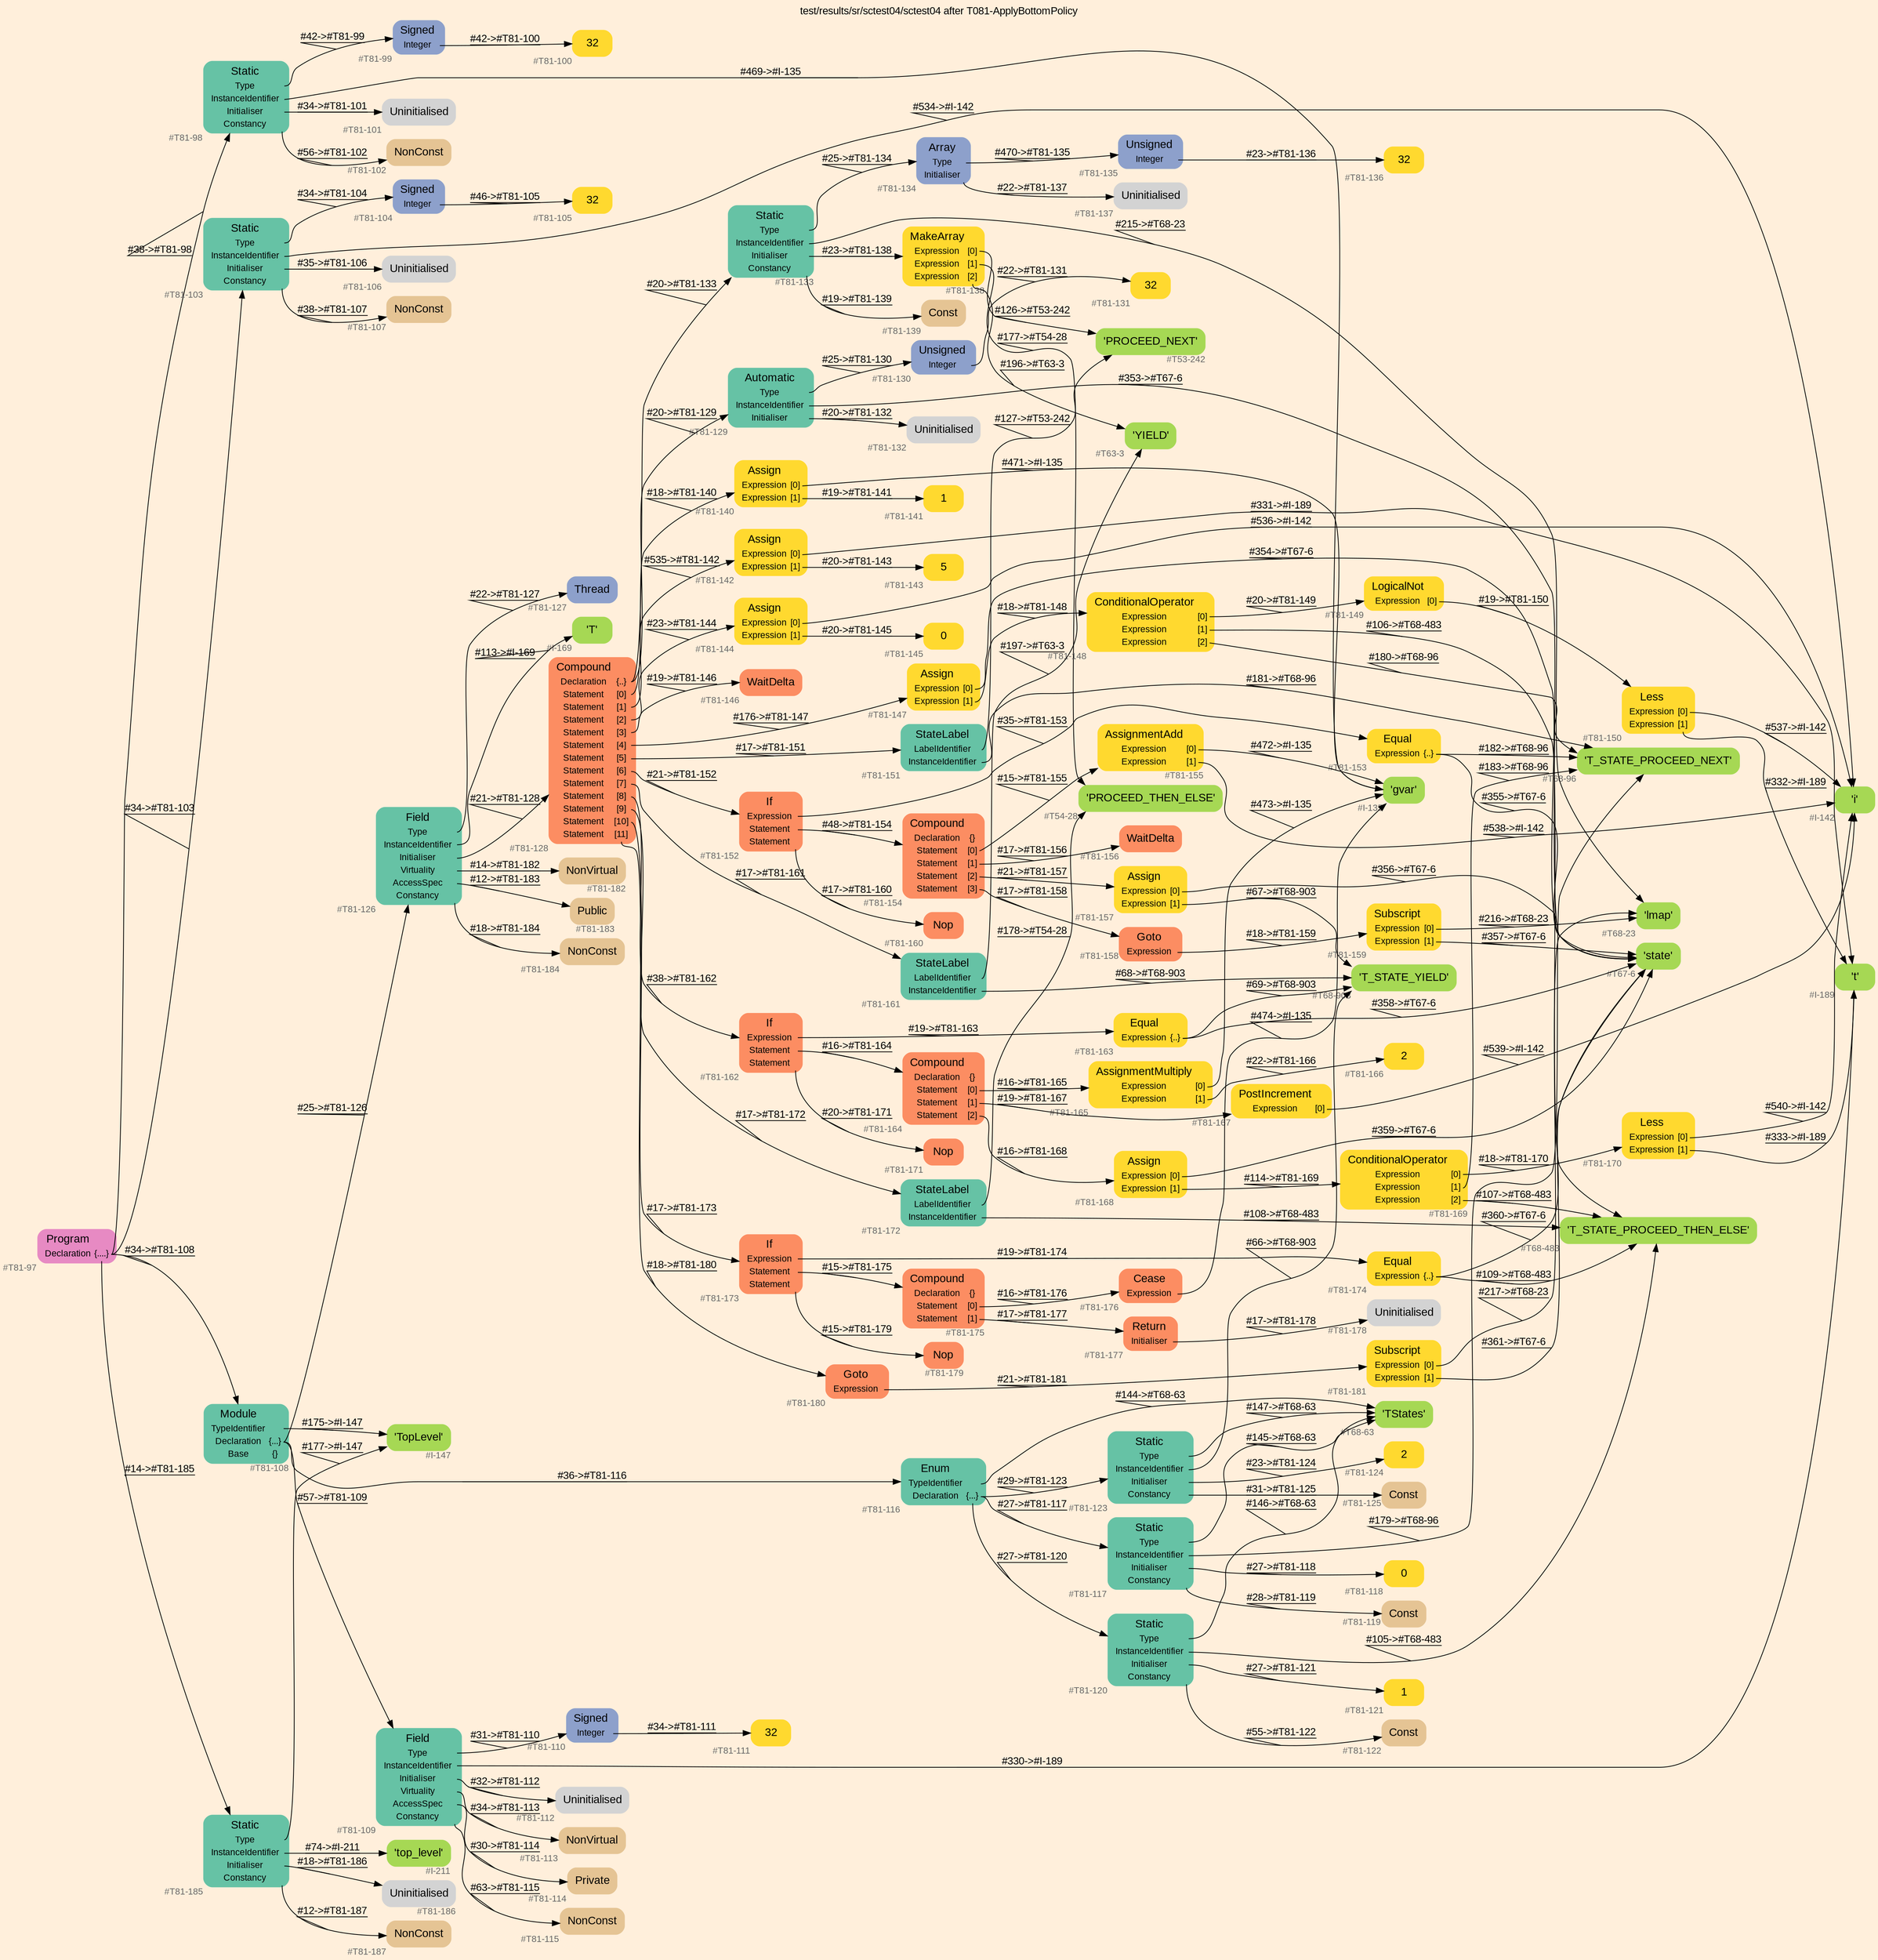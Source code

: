 digraph "test/results/sr/sctest04/sctest04 after T081-ApplyBottomPolicy" {
label = "test/results/sr/sctest04/sctest04 after T081-ApplyBottomPolicy"
labelloc = t
graph [
    rankdir = "LR"
    ranksep = 0.3
    bgcolor = antiquewhite1
    color = black
    fontcolor = black
    fontname = "Arial"
];
node [
    fontname = "Arial"
];
edge [
    fontname = "Arial"
];

// -------------------- node figure --------------------
// -------- block #T81-97 ----------
"#T81-97" [
    fillcolor = "/set28/4"
    xlabel = "#T81-97"
    fontsize = "12"
    fontcolor = grey40
    shape = "plaintext"
    label = <<TABLE BORDER="0" CELLBORDER="0" CELLSPACING="0">
     <TR><TD><FONT COLOR="black" POINT-SIZE="15">Program</FONT></TD></TR>
     <TR><TD><FONT COLOR="black" POINT-SIZE="12">Declaration</FONT></TD><TD PORT="port0"><FONT COLOR="black" POINT-SIZE="12">{....}</FONT></TD></TR>
    </TABLE>>
    style = "rounded,filled"
];

// -------- block #T81-98 ----------
"#T81-98" [
    fillcolor = "/set28/1"
    xlabel = "#T81-98"
    fontsize = "12"
    fontcolor = grey40
    shape = "plaintext"
    label = <<TABLE BORDER="0" CELLBORDER="0" CELLSPACING="0">
     <TR><TD><FONT COLOR="black" POINT-SIZE="15">Static</FONT></TD></TR>
     <TR><TD><FONT COLOR="black" POINT-SIZE="12">Type</FONT></TD><TD PORT="port0"></TD></TR>
     <TR><TD><FONT COLOR="black" POINT-SIZE="12">InstanceIdentifier</FONT></TD><TD PORT="port1"></TD></TR>
     <TR><TD><FONT COLOR="black" POINT-SIZE="12">Initialiser</FONT></TD><TD PORT="port2"></TD></TR>
     <TR><TD><FONT COLOR="black" POINT-SIZE="12">Constancy</FONT></TD><TD PORT="port3"></TD></TR>
    </TABLE>>
    style = "rounded,filled"
];

// -------- block #T81-99 ----------
"#T81-99" [
    fillcolor = "/set28/3"
    xlabel = "#T81-99"
    fontsize = "12"
    fontcolor = grey40
    shape = "plaintext"
    label = <<TABLE BORDER="0" CELLBORDER="0" CELLSPACING="0">
     <TR><TD><FONT COLOR="black" POINT-SIZE="15">Signed</FONT></TD></TR>
     <TR><TD><FONT COLOR="black" POINT-SIZE="12">Integer</FONT></TD><TD PORT="port0"></TD></TR>
    </TABLE>>
    style = "rounded,filled"
];

// -------- block #T81-100 ----------
"#T81-100" [
    fillcolor = "/set28/6"
    xlabel = "#T81-100"
    fontsize = "12"
    fontcolor = grey40
    shape = "plaintext"
    label = <<TABLE BORDER="0" CELLBORDER="0" CELLSPACING="0">
     <TR><TD><FONT COLOR="black" POINT-SIZE="15">32</FONT></TD></TR>
    </TABLE>>
    style = "rounded,filled"
];

// -------- block #I-135 ----------
"#I-135" [
    fillcolor = "/set28/5"
    xlabel = "#I-135"
    fontsize = "12"
    fontcolor = grey40
    shape = "plaintext"
    label = <<TABLE BORDER="0" CELLBORDER="0" CELLSPACING="0">
     <TR><TD><FONT COLOR="black" POINT-SIZE="15">'gvar'</FONT></TD></TR>
    </TABLE>>
    style = "rounded,filled"
];

// -------- block #T81-101 ----------
"#T81-101" [
    xlabel = "#T81-101"
    fontsize = "12"
    fontcolor = grey40
    shape = "plaintext"
    label = <<TABLE BORDER="0" CELLBORDER="0" CELLSPACING="0">
     <TR><TD><FONT COLOR="black" POINT-SIZE="15">Uninitialised</FONT></TD></TR>
    </TABLE>>
    style = "rounded,filled"
];

// -------- block #T81-102 ----------
"#T81-102" [
    fillcolor = "/set28/7"
    xlabel = "#T81-102"
    fontsize = "12"
    fontcolor = grey40
    shape = "plaintext"
    label = <<TABLE BORDER="0" CELLBORDER="0" CELLSPACING="0">
     <TR><TD><FONT COLOR="black" POINT-SIZE="15">NonConst</FONT></TD></TR>
    </TABLE>>
    style = "rounded,filled"
];

// -------- block #T81-103 ----------
"#T81-103" [
    fillcolor = "/set28/1"
    xlabel = "#T81-103"
    fontsize = "12"
    fontcolor = grey40
    shape = "plaintext"
    label = <<TABLE BORDER="0" CELLBORDER="0" CELLSPACING="0">
     <TR><TD><FONT COLOR="black" POINT-SIZE="15">Static</FONT></TD></TR>
     <TR><TD><FONT COLOR="black" POINT-SIZE="12">Type</FONT></TD><TD PORT="port0"></TD></TR>
     <TR><TD><FONT COLOR="black" POINT-SIZE="12">InstanceIdentifier</FONT></TD><TD PORT="port1"></TD></TR>
     <TR><TD><FONT COLOR="black" POINT-SIZE="12">Initialiser</FONT></TD><TD PORT="port2"></TD></TR>
     <TR><TD><FONT COLOR="black" POINT-SIZE="12">Constancy</FONT></TD><TD PORT="port3"></TD></TR>
    </TABLE>>
    style = "rounded,filled"
];

// -------- block #T81-104 ----------
"#T81-104" [
    fillcolor = "/set28/3"
    xlabel = "#T81-104"
    fontsize = "12"
    fontcolor = grey40
    shape = "plaintext"
    label = <<TABLE BORDER="0" CELLBORDER="0" CELLSPACING="0">
     <TR><TD><FONT COLOR="black" POINT-SIZE="15">Signed</FONT></TD></TR>
     <TR><TD><FONT COLOR="black" POINT-SIZE="12">Integer</FONT></TD><TD PORT="port0"></TD></TR>
    </TABLE>>
    style = "rounded,filled"
];

// -------- block #T81-105 ----------
"#T81-105" [
    fillcolor = "/set28/6"
    xlabel = "#T81-105"
    fontsize = "12"
    fontcolor = grey40
    shape = "plaintext"
    label = <<TABLE BORDER="0" CELLBORDER="0" CELLSPACING="0">
     <TR><TD><FONT COLOR="black" POINT-SIZE="15">32</FONT></TD></TR>
    </TABLE>>
    style = "rounded,filled"
];

// -------- block #I-142 ----------
"#I-142" [
    fillcolor = "/set28/5"
    xlabel = "#I-142"
    fontsize = "12"
    fontcolor = grey40
    shape = "plaintext"
    label = <<TABLE BORDER="0" CELLBORDER="0" CELLSPACING="0">
     <TR><TD><FONT COLOR="black" POINT-SIZE="15">'i'</FONT></TD></TR>
    </TABLE>>
    style = "rounded,filled"
];

// -------- block #T81-106 ----------
"#T81-106" [
    xlabel = "#T81-106"
    fontsize = "12"
    fontcolor = grey40
    shape = "plaintext"
    label = <<TABLE BORDER="0" CELLBORDER="0" CELLSPACING="0">
     <TR><TD><FONT COLOR="black" POINT-SIZE="15">Uninitialised</FONT></TD></TR>
    </TABLE>>
    style = "rounded,filled"
];

// -------- block #T81-107 ----------
"#T81-107" [
    fillcolor = "/set28/7"
    xlabel = "#T81-107"
    fontsize = "12"
    fontcolor = grey40
    shape = "plaintext"
    label = <<TABLE BORDER="0" CELLBORDER="0" CELLSPACING="0">
     <TR><TD><FONT COLOR="black" POINT-SIZE="15">NonConst</FONT></TD></TR>
    </TABLE>>
    style = "rounded,filled"
];

// -------- block #T81-108 ----------
"#T81-108" [
    fillcolor = "/set28/1"
    xlabel = "#T81-108"
    fontsize = "12"
    fontcolor = grey40
    shape = "plaintext"
    label = <<TABLE BORDER="0" CELLBORDER="0" CELLSPACING="0">
     <TR><TD><FONT COLOR="black" POINT-SIZE="15">Module</FONT></TD></TR>
     <TR><TD><FONT COLOR="black" POINT-SIZE="12">TypeIdentifier</FONT></TD><TD PORT="port0"></TD></TR>
     <TR><TD><FONT COLOR="black" POINT-SIZE="12">Declaration</FONT></TD><TD PORT="port1"><FONT COLOR="black" POINT-SIZE="12">{...}</FONT></TD></TR>
     <TR><TD><FONT COLOR="black" POINT-SIZE="12">Base</FONT></TD><TD PORT="port2"><FONT COLOR="black" POINT-SIZE="12">{}</FONT></TD></TR>
    </TABLE>>
    style = "rounded,filled"
];

// -------- block #I-147 ----------
"#I-147" [
    fillcolor = "/set28/5"
    xlabel = "#I-147"
    fontsize = "12"
    fontcolor = grey40
    shape = "plaintext"
    label = <<TABLE BORDER="0" CELLBORDER="0" CELLSPACING="0">
     <TR><TD><FONT COLOR="black" POINT-SIZE="15">'TopLevel'</FONT></TD></TR>
    </TABLE>>
    style = "rounded,filled"
];

// -------- block #T81-109 ----------
"#T81-109" [
    fillcolor = "/set28/1"
    xlabel = "#T81-109"
    fontsize = "12"
    fontcolor = grey40
    shape = "plaintext"
    label = <<TABLE BORDER="0" CELLBORDER="0" CELLSPACING="0">
     <TR><TD><FONT COLOR="black" POINT-SIZE="15">Field</FONT></TD></TR>
     <TR><TD><FONT COLOR="black" POINT-SIZE="12">Type</FONT></TD><TD PORT="port0"></TD></TR>
     <TR><TD><FONT COLOR="black" POINT-SIZE="12">InstanceIdentifier</FONT></TD><TD PORT="port1"></TD></TR>
     <TR><TD><FONT COLOR="black" POINT-SIZE="12">Initialiser</FONT></TD><TD PORT="port2"></TD></TR>
     <TR><TD><FONT COLOR="black" POINT-SIZE="12">Virtuality</FONT></TD><TD PORT="port3"></TD></TR>
     <TR><TD><FONT COLOR="black" POINT-SIZE="12">AccessSpec</FONT></TD><TD PORT="port4"></TD></TR>
     <TR><TD><FONT COLOR="black" POINT-SIZE="12">Constancy</FONT></TD><TD PORT="port5"></TD></TR>
    </TABLE>>
    style = "rounded,filled"
];

// -------- block #T81-110 ----------
"#T81-110" [
    fillcolor = "/set28/3"
    xlabel = "#T81-110"
    fontsize = "12"
    fontcolor = grey40
    shape = "plaintext"
    label = <<TABLE BORDER="0" CELLBORDER="0" CELLSPACING="0">
     <TR><TD><FONT COLOR="black" POINT-SIZE="15">Signed</FONT></TD></TR>
     <TR><TD><FONT COLOR="black" POINT-SIZE="12">Integer</FONT></TD><TD PORT="port0"></TD></TR>
    </TABLE>>
    style = "rounded,filled"
];

// -------- block #T81-111 ----------
"#T81-111" [
    fillcolor = "/set28/6"
    xlabel = "#T81-111"
    fontsize = "12"
    fontcolor = grey40
    shape = "plaintext"
    label = <<TABLE BORDER="0" CELLBORDER="0" CELLSPACING="0">
     <TR><TD><FONT COLOR="black" POINT-SIZE="15">32</FONT></TD></TR>
    </TABLE>>
    style = "rounded,filled"
];

// -------- block #I-189 ----------
"#I-189" [
    fillcolor = "/set28/5"
    xlabel = "#I-189"
    fontsize = "12"
    fontcolor = grey40
    shape = "plaintext"
    label = <<TABLE BORDER="0" CELLBORDER="0" CELLSPACING="0">
     <TR><TD><FONT COLOR="black" POINT-SIZE="15">'t'</FONT></TD></TR>
    </TABLE>>
    style = "rounded,filled"
];

// -------- block #T81-112 ----------
"#T81-112" [
    xlabel = "#T81-112"
    fontsize = "12"
    fontcolor = grey40
    shape = "plaintext"
    label = <<TABLE BORDER="0" CELLBORDER="0" CELLSPACING="0">
     <TR><TD><FONT COLOR="black" POINT-SIZE="15">Uninitialised</FONT></TD></TR>
    </TABLE>>
    style = "rounded,filled"
];

// -------- block #T81-113 ----------
"#T81-113" [
    fillcolor = "/set28/7"
    xlabel = "#T81-113"
    fontsize = "12"
    fontcolor = grey40
    shape = "plaintext"
    label = <<TABLE BORDER="0" CELLBORDER="0" CELLSPACING="0">
     <TR><TD><FONT COLOR="black" POINT-SIZE="15">NonVirtual</FONT></TD></TR>
    </TABLE>>
    style = "rounded,filled"
];

// -------- block #T81-114 ----------
"#T81-114" [
    fillcolor = "/set28/7"
    xlabel = "#T81-114"
    fontsize = "12"
    fontcolor = grey40
    shape = "plaintext"
    label = <<TABLE BORDER="0" CELLBORDER="0" CELLSPACING="0">
     <TR><TD><FONT COLOR="black" POINT-SIZE="15">Private</FONT></TD></TR>
    </TABLE>>
    style = "rounded,filled"
];

// -------- block #T81-115 ----------
"#T81-115" [
    fillcolor = "/set28/7"
    xlabel = "#T81-115"
    fontsize = "12"
    fontcolor = grey40
    shape = "plaintext"
    label = <<TABLE BORDER="0" CELLBORDER="0" CELLSPACING="0">
     <TR><TD><FONT COLOR="black" POINT-SIZE="15">NonConst</FONT></TD></TR>
    </TABLE>>
    style = "rounded,filled"
];

// -------- block #T81-116 ----------
"#T81-116" [
    fillcolor = "/set28/1"
    xlabel = "#T81-116"
    fontsize = "12"
    fontcolor = grey40
    shape = "plaintext"
    label = <<TABLE BORDER="0" CELLBORDER="0" CELLSPACING="0">
     <TR><TD><FONT COLOR="black" POINT-SIZE="15">Enum</FONT></TD></TR>
     <TR><TD><FONT COLOR="black" POINT-SIZE="12">TypeIdentifier</FONT></TD><TD PORT="port0"></TD></TR>
     <TR><TD><FONT COLOR="black" POINT-SIZE="12">Declaration</FONT></TD><TD PORT="port1"><FONT COLOR="black" POINT-SIZE="12">{...}</FONT></TD></TR>
    </TABLE>>
    style = "rounded,filled"
];

// -------- block #T68-63 ----------
"#T68-63" [
    fillcolor = "/set28/5"
    xlabel = "#T68-63"
    fontsize = "12"
    fontcolor = grey40
    shape = "plaintext"
    label = <<TABLE BORDER="0" CELLBORDER="0" CELLSPACING="0">
     <TR><TD><FONT COLOR="black" POINT-SIZE="15">'TStates'</FONT></TD></TR>
    </TABLE>>
    style = "rounded,filled"
];

// -------- block #T81-117 ----------
"#T81-117" [
    fillcolor = "/set28/1"
    xlabel = "#T81-117"
    fontsize = "12"
    fontcolor = grey40
    shape = "plaintext"
    label = <<TABLE BORDER="0" CELLBORDER="0" CELLSPACING="0">
     <TR><TD><FONT COLOR="black" POINT-SIZE="15">Static</FONT></TD></TR>
     <TR><TD><FONT COLOR="black" POINT-SIZE="12">Type</FONT></TD><TD PORT="port0"></TD></TR>
     <TR><TD><FONT COLOR="black" POINT-SIZE="12">InstanceIdentifier</FONT></TD><TD PORT="port1"></TD></TR>
     <TR><TD><FONT COLOR="black" POINT-SIZE="12">Initialiser</FONT></TD><TD PORT="port2"></TD></TR>
     <TR><TD><FONT COLOR="black" POINT-SIZE="12">Constancy</FONT></TD><TD PORT="port3"></TD></TR>
    </TABLE>>
    style = "rounded,filled"
];

// -------- block #T68-96 ----------
"#T68-96" [
    fillcolor = "/set28/5"
    xlabel = "#T68-96"
    fontsize = "12"
    fontcolor = grey40
    shape = "plaintext"
    label = <<TABLE BORDER="0" CELLBORDER="0" CELLSPACING="0">
     <TR><TD><FONT COLOR="black" POINT-SIZE="15">'T_STATE_PROCEED_NEXT'</FONT></TD></TR>
    </TABLE>>
    style = "rounded,filled"
];

// -------- block #T81-118 ----------
"#T81-118" [
    fillcolor = "/set28/6"
    xlabel = "#T81-118"
    fontsize = "12"
    fontcolor = grey40
    shape = "plaintext"
    label = <<TABLE BORDER="0" CELLBORDER="0" CELLSPACING="0">
     <TR><TD><FONT COLOR="black" POINT-SIZE="15">0</FONT></TD></TR>
    </TABLE>>
    style = "rounded,filled"
];

// -------- block #T81-119 ----------
"#T81-119" [
    fillcolor = "/set28/7"
    xlabel = "#T81-119"
    fontsize = "12"
    fontcolor = grey40
    shape = "plaintext"
    label = <<TABLE BORDER="0" CELLBORDER="0" CELLSPACING="0">
     <TR><TD><FONT COLOR="black" POINT-SIZE="15">Const</FONT></TD></TR>
    </TABLE>>
    style = "rounded,filled"
];

// -------- block #T81-120 ----------
"#T81-120" [
    fillcolor = "/set28/1"
    xlabel = "#T81-120"
    fontsize = "12"
    fontcolor = grey40
    shape = "plaintext"
    label = <<TABLE BORDER="0" CELLBORDER="0" CELLSPACING="0">
     <TR><TD><FONT COLOR="black" POINT-SIZE="15">Static</FONT></TD></TR>
     <TR><TD><FONT COLOR="black" POINT-SIZE="12">Type</FONT></TD><TD PORT="port0"></TD></TR>
     <TR><TD><FONT COLOR="black" POINT-SIZE="12">InstanceIdentifier</FONT></TD><TD PORT="port1"></TD></TR>
     <TR><TD><FONT COLOR="black" POINT-SIZE="12">Initialiser</FONT></TD><TD PORT="port2"></TD></TR>
     <TR><TD><FONT COLOR="black" POINT-SIZE="12">Constancy</FONT></TD><TD PORT="port3"></TD></TR>
    </TABLE>>
    style = "rounded,filled"
];

// -------- block #T68-483 ----------
"#T68-483" [
    fillcolor = "/set28/5"
    xlabel = "#T68-483"
    fontsize = "12"
    fontcolor = grey40
    shape = "plaintext"
    label = <<TABLE BORDER="0" CELLBORDER="0" CELLSPACING="0">
     <TR><TD><FONT COLOR="black" POINT-SIZE="15">'T_STATE_PROCEED_THEN_ELSE'</FONT></TD></TR>
    </TABLE>>
    style = "rounded,filled"
];

// -------- block #T81-121 ----------
"#T81-121" [
    fillcolor = "/set28/6"
    xlabel = "#T81-121"
    fontsize = "12"
    fontcolor = grey40
    shape = "plaintext"
    label = <<TABLE BORDER="0" CELLBORDER="0" CELLSPACING="0">
     <TR><TD><FONT COLOR="black" POINT-SIZE="15">1</FONT></TD></TR>
    </TABLE>>
    style = "rounded,filled"
];

// -------- block #T81-122 ----------
"#T81-122" [
    fillcolor = "/set28/7"
    xlabel = "#T81-122"
    fontsize = "12"
    fontcolor = grey40
    shape = "plaintext"
    label = <<TABLE BORDER="0" CELLBORDER="0" CELLSPACING="0">
     <TR><TD><FONT COLOR="black" POINT-SIZE="15">Const</FONT></TD></TR>
    </TABLE>>
    style = "rounded,filled"
];

// -------- block #T81-123 ----------
"#T81-123" [
    fillcolor = "/set28/1"
    xlabel = "#T81-123"
    fontsize = "12"
    fontcolor = grey40
    shape = "plaintext"
    label = <<TABLE BORDER="0" CELLBORDER="0" CELLSPACING="0">
     <TR><TD><FONT COLOR="black" POINT-SIZE="15">Static</FONT></TD></TR>
     <TR><TD><FONT COLOR="black" POINT-SIZE="12">Type</FONT></TD><TD PORT="port0"></TD></TR>
     <TR><TD><FONT COLOR="black" POINT-SIZE="12">InstanceIdentifier</FONT></TD><TD PORT="port1"></TD></TR>
     <TR><TD><FONT COLOR="black" POINT-SIZE="12">Initialiser</FONT></TD><TD PORT="port2"></TD></TR>
     <TR><TD><FONT COLOR="black" POINT-SIZE="12">Constancy</FONT></TD><TD PORT="port3"></TD></TR>
    </TABLE>>
    style = "rounded,filled"
];

// -------- block #T68-903 ----------
"#T68-903" [
    fillcolor = "/set28/5"
    xlabel = "#T68-903"
    fontsize = "12"
    fontcolor = grey40
    shape = "plaintext"
    label = <<TABLE BORDER="0" CELLBORDER="0" CELLSPACING="0">
     <TR><TD><FONT COLOR="black" POINT-SIZE="15">'T_STATE_YIELD'</FONT></TD></TR>
    </TABLE>>
    style = "rounded,filled"
];

// -------- block #T81-124 ----------
"#T81-124" [
    fillcolor = "/set28/6"
    xlabel = "#T81-124"
    fontsize = "12"
    fontcolor = grey40
    shape = "plaintext"
    label = <<TABLE BORDER="0" CELLBORDER="0" CELLSPACING="0">
     <TR><TD><FONT COLOR="black" POINT-SIZE="15">2</FONT></TD></TR>
    </TABLE>>
    style = "rounded,filled"
];

// -------- block #T81-125 ----------
"#T81-125" [
    fillcolor = "/set28/7"
    xlabel = "#T81-125"
    fontsize = "12"
    fontcolor = grey40
    shape = "plaintext"
    label = <<TABLE BORDER="0" CELLBORDER="0" CELLSPACING="0">
     <TR><TD><FONT COLOR="black" POINT-SIZE="15">Const</FONT></TD></TR>
    </TABLE>>
    style = "rounded,filled"
];

// -------- block #T81-126 ----------
"#T81-126" [
    fillcolor = "/set28/1"
    xlabel = "#T81-126"
    fontsize = "12"
    fontcolor = grey40
    shape = "plaintext"
    label = <<TABLE BORDER="0" CELLBORDER="0" CELLSPACING="0">
     <TR><TD><FONT COLOR="black" POINT-SIZE="15">Field</FONT></TD></TR>
     <TR><TD><FONT COLOR="black" POINT-SIZE="12">Type</FONT></TD><TD PORT="port0"></TD></TR>
     <TR><TD><FONT COLOR="black" POINT-SIZE="12">InstanceIdentifier</FONT></TD><TD PORT="port1"></TD></TR>
     <TR><TD><FONT COLOR="black" POINT-SIZE="12">Initialiser</FONT></TD><TD PORT="port2"></TD></TR>
     <TR><TD><FONT COLOR="black" POINT-SIZE="12">Virtuality</FONT></TD><TD PORT="port3"></TD></TR>
     <TR><TD><FONT COLOR="black" POINT-SIZE="12">AccessSpec</FONT></TD><TD PORT="port4"></TD></TR>
     <TR><TD><FONT COLOR="black" POINT-SIZE="12">Constancy</FONT></TD><TD PORT="port5"></TD></TR>
    </TABLE>>
    style = "rounded,filled"
];

// -------- block #T81-127 ----------
"#T81-127" [
    fillcolor = "/set28/3"
    xlabel = "#T81-127"
    fontsize = "12"
    fontcolor = grey40
    shape = "plaintext"
    label = <<TABLE BORDER="0" CELLBORDER="0" CELLSPACING="0">
     <TR><TD><FONT COLOR="black" POINT-SIZE="15">Thread</FONT></TD></TR>
    </TABLE>>
    style = "rounded,filled"
];

// -------- block #I-169 ----------
"#I-169" [
    fillcolor = "/set28/5"
    xlabel = "#I-169"
    fontsize = "12"
    fontcolor = grey40
    shape = "plaintext"
    label = <<TABLE BORDER="0" CELLBORDER="0" CELLSPACING="0">
     <TR><TD><FONT COLOR="black" POINT-SIZE="15">'T'</FONT></TD></TR>
    </TABLE>>
    style = "rounded,filled"
];

// -------- block #T81-128 ----------
"#T81-128" [
    fillcolor = "/set28/2"
    xlabel = "#T81-128"
    fontsize = "12"
    fontcolor = grey40
    shape = "plaintext"
    label = <<TABLE BORDER="0" CELLBORDER="0" CELLSPACING="0">
     <TR><TD><FONT COLOR="black" POINT-SIZE="15">Compound</FONT></TD></TR>
     <TR><TD><FONT COLOR="black" POINT-SIZE="12">Declaration</FONT></TD><TD PORT="port0"><FONT COLOR="black" POINT-SIZE="12">{..}</FONT></TD></TR>
     <TR><TD><FONT COLOR="black" POINT-SIZE="12">Statement</FONT></TD><TD PORT="port1"><FONT COLOR="black" POINT-SIZE="12">[0]</FONT></TD></TR>
     <TR><TD><FONT COLOR="black" POINT-SIZE="12">Statement</FONT></TD><TD PORT="port2"><FONT COLOR="black" POINT-SIZE="12">[1]</FONT></TD></TR>
     <TR><TD><FONT COLOR="black" POINT-SIZE="12">Statement</FONT></TD><TD PORT="port3"><FONT COLOR="black" POINT-SIZE="12">[2]</FONT></TD></TR>
     <TR><TD><FONT COLOR="black" POINT-SIZE="12">Statement</FONT></TD><TD PORT="port4"><FONT COLOR="black" POINT-SIZE="12">[3]</FONT></TD></TR>
     <TR><TD><FONT COLOR="black" POINT-SIZE="12">Statement</FONT></TD><TD PORT="port5"><FONT COLOR="black" POINT-SIZE="12">[4]</FONT></TD></TR>
     <TR><TD><FONT COLOR="black" POINT-SIZE="12">Statement</FONT></TD><TD PORT="port6"><FONT COLOR="black" POINT-SIZE="12">[5]</FONT></TD></TR>
     <TR><TD><FONT COLOR="black" POINT-SIZE="12">Statement</FONT></TD><TD PORT="port7"><FONT COLOR="black" POINT-SIZE="12">[6]</FONT></TD></TR>
     <TR><TD><FONT COLOR="black" POINT-SIZE="12">Statement</FONT></TD><TD PORT="port8"><FONT COLOR="black" POINT-SIZE="12">[7]</FONT></TD></TR>
     <TR><TD><FONT COLOR="black" POINT-SIZE="12">Statement</FONT></TD><TD PORT="port9"><FONT COLOR="black" POINT-SIZE="12">[8]</FONT></TD></TR>
     <TR><TD><FONT COLOR="black" POINT-SIZE="12">Statement</FONT></TD><TD PORT="port10"><FONT COLOR="black" POINT-SIZE="12">[9]</FONT></TD></TR>
     <TR><TD><FONT COLOR="black" POINT-SIZE="12">Statement</FONT></TD><TD PORT="port11"><FONT COLOR="black" POINT-SIZE="12">[10]</FONT></TD></TR>
     <TR><TD><FONT COLOR="black" POINT-SIZE="12">Statement</FONT></TD><TD PORT="port12"><FONT COLOR="black" POINT-SIZE="12">[11]</FONT></TD></TR>
    </TABLE>>
    style = "rounded,filled"
];

// -------- block #T81-129 ----------
"#T81-129" [
    fillcolor = "/set28/1"
    xlabel = "#T81-129"
    fontsize = "12"
    fontcolor = grey40
    shape = "plaintext"
    label = <<TABLE BORDER="0" CELLBORDER="0" CELLSPACING="0">
     <TR><TD><FONT COLOR="black" POINT-SIZE="15">Automatic</FONT></TD></TR>
     <TR><TD><FONT COLOR="black" POINT-SIZE="12">Type</FONT></TD><TD PORT="port0"></TD></TR>
     <TR><TD><FONT COLOR="black" POINT-SIZE="12">InstanceIdentifier</FONT></TD><TD PORT="port1"></TD></TR>
     <TR><TD><FONT COLOR="black" POINT-SIZE="12">Initialiser</FONT></TD><TD PORT="port2"></TD></TR>
    </TABLE>>
    style = "rounded,filled"
];

// -------- block #T81-130 ----------
"#T81-130" [
    fillcolor = "/set28/3"
    xlabel = "#T81-130"
    fontsize = "12"
    fontcolor = grey40
    shape = "plaintext"
    label = <<TABLE BORDER="0" CELLBORDER="0" CELLSPACING="0">
     <TR><TD><FONT COLOR="black" POINT-SIZE="15">Unsigned</FONT></TD></TR>
     <TR><TD><FONT COLOR="black" POINT-SIZE="12">Integer</FONT></TD><TD PORT="port0"></TD></TR>
    </TABLE>>
    style = "rounded,filled"
];

// -------- block #T81-131 ----------
"#T81-131" [
    fillcolor = "/set28/6"
    xlabel = "#T81-131"
    fontsize = "12"
    fontcolor = grey40
    shape = "plaintext"
    label = <<TABLE BORDER="0" CELLBORDER="0" CELLSPACING="0">
     <TR><TD><FONT COLOR="black" POINT-SIZE="15">32</FONT></TD></TR>
    </TABLE>>
    style = "rounded,filled"
];

// -------- block #T67-6 ----------
"#T67-6" [
    fillcolor = "/set28/5"
    xlabel = "#T67-6"
    fontsize = "12"
    fontcolor = grey40
    shape = "plaintext"
    label = <<TABLE BORDER="0" CELLBORDER="0" CELLSPACING="0">
     <TR><TD><FONT COLOR="black" POINT-SIZE="15">'state'</FONT></TD></TR>
    </TABLE>>
    style = "rounded,filled"
];

// -------- block #T81-132 ----------
"#T81-132" [
    xlabel = "#T81-132"
    fontsize = "12"
    fontcolor = grey40
    shape = "plaintext"
    label = <<TABLE BORDER="0" CELLBORDER="0" CELLSPACING="0">
     <TR><TD><FONT COLOR="black" POINT-SIZE="15">Uninitialised</FONT></TD></TR>
    </TABLE>>
    style = "rounded,filled"
];

// -------- block #T81-133 ----------
"#T81-133" [
    fillcolor = "/set28/1"
    xlabel = "#T81-133"
    fontsize = "12"
    fontcolor = grey40
    shape = "plaintext"
    label = <<TABLE BORDER="0" CELLBORDER="0" CELLSPACING="0">
     <TR><TD><FONT COLOR="black" POINT-SIZE="15">Static</FONT></TD></TR>
     <TR><TD><FONT COLOR="black" POINT-SIZE="12">Type</FONT></TD><TD PORT="port0"></TD></TR>
     <TR><TD><FONT COLOR="black" POINT-SIZE="12">InstanceIdentifier</FONT></TD><TD PORT="port1"></TD></TR>
     <TR><TD><FONT COLOR="black" POINT-SIZE="12">Initialiser</FONT></TD><TD PORT="port2"></TD></TR>
     <TR><TD><FONT COLOR="black" POINT-SIZE="12">Constancy</FONT></TD><TD PORT="port3"></TD></TR>
    </TABLE>>
    style = "rounded,filled"
];

// -------- block #T81-134 ----------
"#T81-134" [
    fillcolor = "/set28/3"
    xlabel = "#T81-134"
    fontsize = "12"
    fontcolor = grey40
    shape = "plaintext"
    label = <<TABLE BORDER="0" CELLBORDER="0" CELLSPACING="0">
     <TR><TD><FONT COLOR="black" POINT-SIZE="15">Array</FONT></TD></TR>
     <TR><TD><FONT COLOR="black" POINT-SIZE="12">Type</FONT></TD><TD PORT="port0"></TD></TR>
     <TR><TD><FONT COLOR="black" POINT-SIZE="12">Initialiser</FONT></TD><TD PORT="port1"></TD></TR>
    </TABLE>>
    style = "rounded,filled"
];

// -------- block #T81-135 ----------
"#T81-135" [
    fillcolor = "/set28/3"
    xlabel = "#T81-135"
    fontsize = "12"
    fontcolor = grey40
    shape = "plaintext"
    label = <<TABLE BORDER="0" CELLBORDER="0" CELLSPACING="0">
     <TR><TD><FONT COLOR="black" POINT-SIZE="15">Unsigned</FONT></TD></TR>
     <TR><TD><FONT COLOR="black" POINT-SIZE="12">Integer</FONT></TD><TD PORT="port0"></TD></TR>
    </TABLE>>
    style = "rounded,filled"
];

// -------- block #T81-136 ----------
"#T81-136" [
    fillcolor = "/set28/6"
    xlabel = "#T81-136"
    fontsize = "12"
    fontcolor = grey40
    shape = "plaintext"
    label = <<TABLE BORDER="0" CELLBORDER="0" CELLSPACING="0">
     <TR><TD><FONT COLOR="black" POINT-SIZE="15">32</FONT></TD></TR>
    </TABLE>>
    style = "rounded,filled"
];

// -------- block #T81-137 ----------
"#T81-137" [
    xlabel = "#T81-137"
    fontsize = "12"
    fontcolor = grey40
    shape = "plaintext"
    label = <<TABLE BORDER="0" CELLBORDER="0" CELLSPACING="0">
     <TR><TD><FONT COLOR="black" POINT-SIZE="15">Uninitialised</FONT></TD></TR>
    </TABLE>>
    style = "rounded,filled"
];

// -------- block #T68-23 ----------
"#T68-23" [
    fillcolor = "/set28/5"
    xlabel = "#T68-23"
    fontsize = "12"
    fontcolor = grey40
    shape = "plaintext"
    label = <<TABLE BORDER="0" CELLBORDER="0" CELLSPACING="0">
     <TR><TD><FONT COLOR="black" POINT-SIZE="15">'lmap'</FONT></TD></TR>
    </TABLE>>
    style = "rounded,filled"
];

// -------- block #T81-138 ----------
"#T81-138" [
    fillcolor = "/set28/6"
    xlabel = "#T81-138"
    fontsize = "12"
    fontcolor = grey40
    shape = "plaintext"
    label = <<TABLE BORDER="0" CELLBORDER="0" CELLSPACING="0">
     <TR><TD><FONT COLOR="black" POINT-SIZE="15">MakeArray</FONT></TD></TR>
     <TR><TD><FONT COLOR="black" POINT-SIZE="12">Expression</FONT></TD><TD PORT="port0"><FONT COLOR="black" POINT-SIZE="12">[0]</FONT></TD></TR>
     <TR><TD><FONT COLOR="black" POINT-SIZE="12">Expression</FONT></TD><TD PORT="port1"><FONT COLOR="black" POINT-SIZE="12">[1]</FONT></TD></TR>
     <TR><TD><FONT COLOR="black" POINT-SIZE="12">Expression</FONT></TD><TD PORT="port2"><FONT COLOR="black" POINT-SIZE="12">[2]</FONT></TD></TR>
    </TABLE>>
    style = "rounded,filled"
];

// -------- block #T53-242 ----------
"#T53-242" [
    fillcolor = "/set28/5"
    xlabel = "#T53-242"
    fontsize = "12"
    fontcolor = grey40
    shape = "plaintext"
    label = <<TABLE BORDER="0" CELLBORDER="0" CELLSPACING="0">
     <TR><TD><FONT COLOR="black" POINT-SIZE="15">'PROCEED_NEXT'</FONT></TD></TR>
    </TABLE>>
    style = "rounded,filled"
];

// -------- block #T54-28 ----------
"#T54-28" [
    fillcolor = "/set28/5"
    xlabel = "#T54-28"
    fontsize = "12"
    fontcolor = grey40
    shape = "plaintext"
    label = <<TABLE BORDER="0" CELLBORDER="0" CELLSPACING="0">
     <TR><TD><FONT COLOR="black" POINT-SIZE="15">'PROCEED_THEN_ELSE'</FONT></TD></TR>
    </TABLE>>
    style = "rounded,filled"
];

// -------- block #T63-3 ----------
"#T63-3" [
    fillcolor = "/set28/5"
    xlabel = "#T63-3"
    fontsize = "12"
    fontcolor = grey40
    shape = "plaintext"
    label = <<TABLE BORDER="0" CELLBORDER="0" CELLSPACING="0">
     <TR><TD><FONT COLOR="black" POINT-SIZE="15">'YIELD'</FONT></TD></TR>
    </TABLE>>
    style = "rounded,filled"
];

// -------- block #T81-139 ----------
"#T81-139" [
    fillcolor = "/set28/7"
    xlabel = "#T81-139"
    fontsize = "12"
    fontcolor = grey40
    shape = "plaintext"
    label = <<TABLE BORDER="0" CELLBORDER="0" CELLSPACING="0">
     <TR><TD><FONT COLOR="black" POINT-SIZE="15">Const</FONT></TD></TR>
    </TABLE>>
    style = "rounded,filled"
];

// -------- block #T81-140 ----------
"#T81-140" [
    fillcolor = "/set28/6"
    xlabel = "#T81-140"
    fontsize = "12"
    fontcolor = grey40
    shape = "plaintext"
    label = <<TABLE BORDER="0" CELLBORDER="0" CELLSPACING="0">
     <TR><TD><FONT COLOR="black" POINT-SIZE="15">Assign</FONT></TD></TR>
     <TR><TD><FONT COLOR="black" POINT-SIZE="12">Expression</FONT></TD><TD PORT="port0"><FONT COLOR="black" POINT-SIZE="12">[0]</FONT></TD></TR>
     <TR><TD><FONT COLOR="black" POINT-SIZE="12">Expression</FONT></TD><TD PORT="port1"><FONT COLOR="black" POINT-SIZE="12">[1]</FONT></TD></TR>
    </TABLE>>
    style = "rounded,filled"
];

// -------- block #T81-141 ----------
"#T81-141" [
    fillcolor = "/set28/6"
    xlabel = "#T81-141"
    fontsize = "12"
    fontcolor = grey40
    shape = "plaintext"
    label = <<TABLE BORDER="0" CELLBORDER="0" CELLSPACING="0">
     <TR><TD><FONT COLOR="black" POINT-SIZE="15">1</FONT></TD></TR>
    </TABLE>>
    style = "rounded,filled"
];

// -------- block #T81-142 ----------
"#T81-142" [
    fillcolor = "/set28/6"
    xlabel = "#T81-142"
    fontsize = "12"
    fontcolor = grey40
    shape = "plaintext"
    label = <<TABLE BORDER="0" CELLBORDER="0" CELLSPACING="0">
     <TR><TD><FONT COLOR="black" POINT-SIZE="15">Assign</FONT></TD></TR>
     <TR><TD><FONT COLOR="black" POINT-SIZE="12">Expression</FONT></TD><TD PORT="port0"><FONT COLOR="black" POINT-SIZE="12">[0]</FONT></TD></TR>
     <TR><TD><FONT COLOR="black" POINT-SIZE="12">Expression</FONT></TD><TD PORT="port1"><FONT COLOR="black" POINT-SIZE="12">[1]</FONT></TD></TR>
    </TABLE>>
    style = "rounded,filled"
];

// -------- block #T81-143 ----------
"#T81-143" [
    fillcolor = "/set28/6"
    xlabel = "#T81-143"
    fontsize = "12"
    fontcolor = grey40
    shape = "plaintext"
    label = <<TABLE BORDER="0" CELLBORDER="0" CELLSPACING="0">
     <TR><TD><FONT COLOR="black" POINT-SIZE="15">5</FONT></TD></TR>
    </TABLE>>
    style = "rounded,filled"
];

// -------- block #T81-144 ----------
"#T81-144" [
    fillcolor = "/set28/6"
    xlabel = "#T81-144"
    fontsize = "12"
    fontcolor = grey40
    shape = "plaintext"
    label = <<TABLE BORDER="0" CELLBORDER="0" CELLSPACING="0">
     <TR><TD><FONT COLOR="black" POINT-SIZE="15">Assign</FONT></TD></TR>
     <TR><TD><FONT COLOR="black" POINT-SIZE="12">Expression</FONT></TD><TD PORT="port0"><FONT COLOR="black" POINT-SIZE="12">[0]</FONT></TD></TR>
     <TR><TD><FONT COLOR="black" POINT-SIZE="12">Expression</FONT></TD><TD PORT="port1"><FONT COLOR="black" POINT-SIZE="12">[1]</FONT></TD></TR>
    </TABLE>>
    style = "rounded,filled"
];

// -------- block #T81-145 ----------
"#T81-145" [
    fillcolor = "/set28/6"
    xlabel = "#T81-145"
    fontsize = "12"
    fontcolor = grey40
    shape = "plaintext"
    label = <<TABLE BORDER="0" CELLBORDER="0" CELLSPACING="0">
     <TR><TD><FONT COLOR="black" POINT-SIZE="15">0</FONT></TD></TR>
    </TABLE>>
    style = "rounded,filled"
];

// -------- block #T81-146 ----------
"#T81-146" [
    fillcolor = "/set28/2"
    xlabel = "#T81-146"
    fontsize = "12"
    fontcolor = grey40
    shape = "plaintext"
    label = <<TABLE BORDER="0" CELLBORDER="0" CELLSPACING="0">
     <TR><TD><FONT COLOR="black" POINT-SIZE="15">WaitDelta</FONT></TD></TR>
    </TABLE>>
    style = "rounded,filled"
];

// -------- block #T81-147 ----------
"#T81-147" [
    fillcolor = "/set28/6"
    xlabel = "#T81-147"
    fontsize = "12"
    fontcolor = grey40
    shape = "plaintext"
    label = <<TABLE BORDER="0" CELLBORDER="0" CELLSPACING="0">
     <TR><TD><FONT COLOR="black" POINT-SIZE="15">Assign</FONT></TD></TR>
     <TR><TD><FONT COLOR="black" POINT-SIZE="12">Expression</FONT></TD><TD PORT="port0"><FONT COLOR="black" POINT-SIZE="12">[0]</FONT></TD></TR>
     <TR><TD><FONT COLOR="black" POINT-SIZE="12">Expression</FONT></TD><TD PORT="port1"><FONT COLOR="black" POINT-SIZE="12">[1]</FONT></TD></TR>
    </TABLE>>
    style = "rounded,filled"
];

// -------- block #T81-148 ----------
"#T81-148" [
    fillcolor = "/set28/6"
    xlabel = "#T81-148"
    fontsize = "12"
    fontcolor = grey40
    shape = "plaintext"
    label = <<TABLE BORDER="0" CELLBORDER="0" CELLSPACING="0">
     <TR><TD><FONT COLOR="black" POINT-SIZE="15">ConditionalOperator</FONT></TD></TR>
     <TR><TD><FONT COLOR="black" POINT-SIZE="12">Expression</FONT></TD><TD PORT="port0"><FONT COLOR="black" POINT-SIZE="12">[0]</FONT></TD></TR>
     <TR><TD><FONT COLOR="black" POINT-SIZE="12">Expression</FONT></TD><TD PORT="port1"><FONT COLOR="black" POINT-SIZE="12">[1]</FONT></TD></TR>
     <TR><TD><FONT COLOR="black" POINT-SIZE="12">Expression</FONT></TD><TD PORT="port2"><FONT COLOR="black" POINT-SIZE="12">[2]</FONT></TD></TR>
    </TABLE>>
    style = "rounded,filled"
];

// -------- block #T81-149 ----------
"#T81-149" [
    fillcolor = "/set28/6"
    xlabel = "#T81-149"
    fontsize = "12"
    fontcolor = grey40
    shape = "plaintext"
    label = <<TABLE BORDER="0" CELLBORDER="0" CELLSPACING="0">
     <TR><TD><FONT COLOR="black" POINT-SIZE="15">LogicalNot</FONT></TD></TR>
     <TR><TD><FONT COLOR="black" POINT-SIZE="12">Expression</FONT></TD><TD PORT="port0"><FONT COLOR="black" POINT-SIZE="12">[0]</FONT></TD></TR>
    </TABLE>>
    style = "rounded,filled"
];

// -------- block #T81-150 ----------
"#T81-150" [
    fillcolor = "/set28/6"
    xlabel = "#T81-150"
    fontsize = "12"
    fontcolor = grey40
    shape = "plaintext"
    label = <<TABLE BORDER="0" CELLBORDER="0" CELLSPACING="0">
     <TR><TD><FONT COLOR="black" POINT-SIZE="15">Less</FONT></TD></TR>
     <TR><TD><FONT COLOR="black" POINT-SIZE="12">Expression</FONT></TD><TD PORT="port0"><FONT COLOR="black" POINT-SIZE="12">[0]</FONT></TD></TR>
     <TR><TD><FONT COLOR="black" POINT-SIZE="12">Expression</FONT></TD><TD PORT="port1"><FONT COLOR="black" POINT-SIZE="12">[1]</FONT></TD></TR>
    </TABLE>>
    style = "rounded,filled"
];

// -------- block #T81-151 ----------
"#T81-151" [
    fillcolor = "/set28/1"
    xlabel = "#T81-151"
    fontsize = "12"
    fontcolor = grey40
    shape = "plaintext"
    label = <<TABLE BORDER="0" CELLBORDER="0" CELLSPACING="0">
     <TR><TD><FONT COLOR="black" POINT-SIZE="15">StateLabel</FONT></TD></TR>
     <TR><TD><FONT COLOR="black" POINT-SIZE="12">LabelIdentifier</FONT></TD><TD PORT="port0"></TD></TR>
     <TR><TD><FONT COLOR="black" POINT-SIZE="12">InstanceIdentifier</FONT></TD><TD PORT="port1"></TD></TR>
    </TABLE>>
    style = "rounded,filled"
];

// -------- block #T81-152 ----------
"#T81-152" [
    fillcolor = "/set28/2"
    xlabel = "#T81-152"
    fontsize = "12"
    fontcolor = grey40
    shape = "plaintext"
    label = <<TABLE BORDER="0" CELLBORDER="0" CELLSPACING="0">
     <TR><TD><FONT COLOR="black" POINT-SIZE="15">If</FONT></TD></TR>
     <TR><TD><FONT COLOR="black" POINT-SIZE="12">Expression</FONT></TD><TD PORT="port0"></TD></TR>
     <TR><TD><FONT COLOR="black" POINT-SIZE="12">Statement</FONT></TD><TD PORT="port1"></TD></TR>
     <TR><TD><FONT COLOR="black" POINT-SIZE="12">Statement</FONT></TD><TD PORT="port2"></TD></TR>
    </TABLE>>
    style = "rounded,filled"
];

// -------- block #T81-153 ----------
"#T81-153" [
    fillcolor = "/set28/6"
    xlabel = "#T81-153"
    fontsize = "12"
    fontcolor = grey40
    shape = "plaintext"
    label = <<TABLE BORDER="0" CELLBORDER="0" CELLSPACING="0">
     <TR><TD><FONT COLOR="black" POINT-SIZE="15">Equal</FONT></TD></TR>
     <TR><TD><FONT COLOR="black" POINT-SIZE="12">Expression</FONT></TD><TD PORT="port0"><FONT COLOR="black" POINT-SIZE="12">{..}</FONT></TD></TR>
    </TABLE>>
    style = "rounded,filled"
];

// -------- block #T81-154 ----------
"#T81-154" [
    fillcolor = "/set28/2"
    xlabel = "#T81-154"
    fontsize = "12"
    fontcolor = grey40
    shape = "plaintext"
    label = <<TABLE BORDER="0" CELLBORDER="0" CELLSPACING="0">
     <TR><TD><FONT COLOR="black" POINT-SIZE="15">Compound</FONT></TD></TR>
     <TR><TD><FONT COLOR="black" POINT-SIZE="12">Declaration</FONT></TD><TD PORT="port0"><FONT COLOR="black" POINT-SIZE="12">{}</FONT></TD></TR>
     <TR><TD><FONT COLOR="black" POINT-SIZE="12">Statement</FONT></TD><TD PORT="port1"><FONT COLOR="black" POINT-SIZE="12">[0]</FONT></TD></TR>
     <TR><TD><FONT COLOR="black" POINT-SIZE="12">Statement</FONT></TD><TD PORT="port2"><FONT COLOR="black" POINT-SIZE="12">[1]</FONT></TD></TR>
     <TR><TD><FONT COLOR="black" POINT-SIZE="12">Statement</FONT></TD><TD PORT="port3"><FONT COLOR="black" POINT-SIZE="12">[2]</FONT></TD></TR>
     <TR><TD><FONT COLOR="black" POINT-SIZE="12">Statement</FONT></TD><TD PORT="port4"><FONT COLOR="black" POINT-SIZE="12">[3]</FONT></TD></TR>
    </TABLE>>
    style = "rounded,filled"
];

// -------- block #T81-155 ----------
"#T81-155" [
    fillcolor = "/set28/6"
    xlabel = "#T81-155"
    fontsize = "12"
    fontcolor = grey40
    shape = "plaintext"
    label = <<TABLE BORDER="0" CELLBORDER="0" CELLSPACING="0">
     <TR><TD><FONT COLOR="black" POINT-SIZE="15">AssignmentAdd</FONT></TD></TR>
     <TR><TD><FONT COLOR="black" POINT-SIZE="12">Expression</FONT></TD><TD PORT="port0"><FONT COLOR="black" POINT-SIZE="12">[0]</FONT></TD></TR>
     <TR><TD><FONT COLOR="black" POINT-SIZE="12">Expression</FONT></TD><TD PORT="port1"><FONT COLOR="black" POINT-SIZE="12">[1]</FONT></TD></TR>
    </TABLE>>
    style = "rounded,filled"
];

// -------- block #T81-156 ----------
"#T81-156" [
    fillcolor = "/set28/2"
    xlabel = "#T81-156"
    fontsize = "12"
    fontcolor = grey40
    shape = "plaintext"
    label = <<TABLE BORDER="0" CELLBORDER="0" CELLSPACING="0">
     <TR><TD><FONT COLOR="black" POINT-SIZE="15">WaitDelta</FONT></TD></TR>
    </TABLE>>
    style = "rounded,filled"
];

// -------- block #T81-157 ----------
"#T81-157" [
    fillcolor = "/set28/6"
    xlabel = "#T81-157"
    fontsize = "12"
    fontcolor = grey40
    shape = "plaintext"
    label = <<TABLE BORDER="0" CELLBORDER="0" CELLSPACING="0">
     <TR><TD><FONT COLOR="black" POINT-SIZE="15">Assign</FONT></TD></TR>
     <TR><TD><FONT COLOR="black" POINT-SIZE="12">Expression</FONT></TD><TD PORT="port0"><FONT COLOR="black" POINT-SIZE="12">[0]</FONT></TD></TR>
     <TR><TD><FONT COLOR="black" POINT-SIZE="12">Expression</FONT></TD><TD PORT="port1"><FONT COLOR="black" POINT-SIZE="12">[1]</FONT></TD></TR>
    </TABLE>>
    style = "rounded,filled"
];

// -------- block #T81-158 ----------
"#T81-158" [
    fillcolor = "/set28/2"
    xlabel = "#T81-158"
    fontsize = "12"
    fontcolor = grey40
    shape = "plaintext"
    label = <<TABLE BORDER="0" CELLBORDER="0" CELLSPACING="0">
     <TR><TD><FONT COLOR="black" POINT-SIZE="15">Goto</FONT></TD></TR>
     <TR><TD><FONT COLOR="black" POINT-SIZE="12">Expression</FONT></TD><TD PORT="port0"></TD></TR>
    </TABLE>>
    style = "rounded,filled"
];

// -------- block #T81-159 ----------
"#T81-159" [
    fillcolor = "/set28/6"
    xlabel = "#T81-159"
    fontsize = "12"
    fontcolor = grey40
    shape = "plaintext"
    label = <<TABLE BORDER="0" CELLBORDER="0" CELLSPACING="0">
     <TR><TD><FONT COLOR="black" POINT-SIZE="15">Subscript</FONT></TD></TR>
     <TR><TD><FONT COLOR="black" POINT-SIZE="12">Expression</FONT></TD><TD PORT="port0"><FONT COLOR="black" POINT-SIZE="12">[0]</FONT></TD></TR>
     <TR><TD><FONT COLOR="black" POINT-SIZE="12">Expression</FONT></TD><TD PORT="port1"><FONT COLOR="black" POINT-SIZE="12">[1]</FONT></TD></TR>
    </TABLE>>
    style = "rounded,filled"
];

// -------- block #T81-160 ----------
"#T81-160" [
    fillcolor = "/set28/2"
    xlabel = "#T81-160"
    fontsize = "12"
    fontcolor = grey40
    shape = "plaintext"
    label = <<TABLE BORDER="0" CELLBORDER="0" CELLSPACING="0">
     <TR><TD><FONT COLOR="black" POINT-SIZE="15">Nop</FONT></TD></TR>
    </TABLE>>
    style = "rounded,filled"
];

// -------- block #T81-161 ----------
"#T81-161" [
    fillcolor = "/set28/1"
    xlabel = "#T81-161"
    fontsize = "12"
    fontcolor = grey40
    shape = "plaintext"
    label = <<TABLE BORDER="0" CELLBORDER="0" CELLSPACING="0">
     <TR><TD><FONT COLOR="black" POINT-SIZE="15">StateLabel</FONT></TD></TR>
     <TR><TD><FONT COLOR="black" POINT-SIZE="12">LabelIdentifier</FONT></TD><TD PORT="port0"></TD></TR>
     <TR><TD><FONT COLOR="black" POINT-SIZE="12">InstanceIdentifier</FONT></TD><TD PORT="port1"></TD></TR>
    </TABLE>>
    style = "rounded,filled"
];

// -------- block #T81-162 ----------
"#T81-162" [
    fillcolor = "/set28/2"
    xlabel = "#T81-162"
    fontsize = "12"
    fontcolor = grey40
    shape = "plaintext"
    label = <<TABLE BORDER="0" CELLBORDER="0" CELLSPACING="0">
     <TR><TD><FONT COLOR="black" POINT-SIZE="15">If</FONT></TD></TR>
     <TR><TD><FONT COLOR="black" POINT-SIZE="12">Expression</FONT></TD><TD PORT="port0"></TD></TR>
     <TR><TD><FONT COLOR="black" POINT-SIZE="12">Statement</FONT></TD><TD PORT="port1"></TD></TR>
     <TR><TD><FONT COLOR="black" POINT-SIZE="12">Statement</FONT></TD><TD PORT="port2"></TD></TR>
    </TABLE>>
    style = "rounded,filled"
];

// -------- block #T81-163 ----------
"#T81-163" [
    fillcolor = "/set28/6"
    xlabel = "#T81-163"
    fontsize = "12"
    fontcolor = grey40
    shape = "plaintext"
    label = <<TABLE BORDER="0" CELLBORDER="0" CELLSPACING="0">
     <TR><TD><FONT COLOR="black" POINT-SIZE="15">Equal</FONT></TD></TR>
     <TR><TD><FONT COLOR="black" POINT-SIZE="12">Expression</FONT></TD><TD PORT="port0"><FONT COLOR="black" POINT-SIZE="12">{..}</FONT></TD></TR>
    </TABLE>>
    style = "rounded,filled"
];

// -------- block #T81-164 ----------
"#T81-164" [
    fillcolor = "/set28/2"
    xlabel = "#T81-164"
    fontsize = "12"
    fontcolor = grey40
    shape = "plaintext"
    label = <<TABLE BORDER="0" CELLBORDER="0" CELLSPACING="0">
     <TR><TD><FONT COLOR="black" POINT-SIZE="15">Compound</FONT></TD></TR>
     <TR><TD><FONT COLOR="black" POINT-SIZE="12">Declaration</FONT></TD><TD PORT="port0"><FONT COLOR="black" POINT-SIZE="12">{}</FONT></TD></TR>
     <TR><TD><FONT COLOR="black" POINT-SIZE="12">Statement</FONT></TD><TD PORT="port1"><FONT COLOR="black" POINT-SIZE="12">[0]</FONT></TD></TR>
     <TR><TD><FONT COLOR="black" POINT-SIZE="12">Statement</FONT></TD><TD PORT="port2"><FONT COLOR="black" POINT-SIZE="12">[1]</FONT></TD></TR>
     <TR><TD><FONT COLOR="black" POINT-SIZE="12">Statement</FONT></TD><TD PORT="port3"><FONT COLOR="black" POINT-SIZE="12">[2]</FONT></TD></TR>
    </TABLE>>
    style = "rounded,filled"
];

// -------- block #T81-165 ----------
"#T81-165" [
    fillcolor = "/set28/6"
    xlabel = "#T81-165"
    fontsize = "12"
    fontcolor = grey40
    shape = "plaintext"
    label = <<TABLE BORDER="0" CELLBORDER="0" CELLSPACING="0">
     <TR><TD><FONT COLOR="black" POINT-SIZE="15">AssignmentMultiply</FONT></TD></TR>
     <TR><TD><FONT COLOR="black" POINT-SIZE="12">Expression</FONT></TD><TD PORT="port0"><FONT COLOR="black" POINT-SIZE="12">[0]</FONT></TD></TR>
     <TR><TD><FONT COLOR="black" POINT-SIZE="12">Expression</FONT></TD><TD PORT="port1"><FONT COLOR="black" POINT-SIZE="12">[1]</FONT></TD></TR>
    </TABLE>>
    style = "rounded,filled"
];

// -------- block #T81-166 ----------
"#T81-166" [
    fillcolor = "/set28/6"
    xlabel = "#T81-166"
    fontsize = "12"
    fontcolor = grey40
    shape = "plaintext"
    label = <<TABLE BORDER="0" CELLBORDER="0" CELLSPACING="0">
     <TR><TD><FONT COLOR="black" POINT-SIZE="15">2</FONT></TD></TR>
    </TABLE>>
    style = "rounded,filled"
];

// -------- block #T81-167 ----------
"#T81-167" [
    fillcolor = "/set28/6"
    xlabel = "#T81-167"
    fontsize = "12"
    fontcolor = grey40
    shape = "plaintext"
    label = <<TABLE BORDER="0" CELLBORDER="0" CELLSPACING="0">
     <TR><TD><FONT COLOR="black" POINT-SIZE="15">PostIncrement</FONT></TD></TR>
     <TR><TD><FONT COLOR="black" POINT-SIZE="12">Expression</FONT></TD><TD PORT="port0"><FONT COLOR="black" POINT-SIZE="12">[0]</FONT></TD></TR>
    </TABLE>>
    style = "rounded,filled"
];

// -------- block #T81-168 ----------
"#T81-168" [
    fillcolor = "/set28/6"
    xlabel = "#T81-168"
    fontsize = "12"
    fontcolor = grey40
    shape = "plaintext"
    label = <<TABLE BORDER="0" CELLBORDER="0" CELLSPACING="0">
     <TR><TD><FONT COLOR="black" POINT-SIZE="15">Assign</FONT></TD></TR>
     <TR><TD><FONT COLOR="black" POINT-SIZE="12">Expression</FONT></TD><TD PORT="port0"><FONT COLOR="black" POINT-SIZE="12">[0]</FONT></TD></TR>
     <TR><TD><FONT COLOR="black" POINT-SIZE="12">Expression</FONT></TD><TD PORT="port1"><FONT COLOR="black" POINT-SIZE="12">[1]</FONT></TD></TR>
    </TABLE>>
    style = "rounded,filled"
];

// -------- block #T81-169 ----------
"#T81-169" [
    fillcolor = "/set28/6"
    xlabel = "#T81-169"
    fontsize = "12"
    fontcolor = grey40
    shape = "plaintext"
    label = <<TABLE BORDER="0" CELLBORDER="0" CELLSPACING="0">
     <TR><TD><FONT COLOR="black" POINT-SIZE="15">ConditionalOperator</FONT></TD></TR>
     <TR><TD><FONT COLOR="black" POINT-SIZE="12">Expression</FONT></TD><TD PORT="port0"><FONT COLOR="black" POINT-SIZE="12">[0]</FONT></TD></TR>
     <TR><TD><FONT COLOR="black" POINT-SIZE="12">Expression</FONT></TD><TD PORT="port1"><FONT COLOR="black" POINT-SIZE="12">[1]</FONT></TD></TR>
     <TR><TD><FONT COLOR="black" POINT-SIZE="12">Expression</FONT></TD><TD PORT="port2"><FONT COLOR="black" POINT-SIZE="12">[2]</FONT></TD></TR>
    </TABLE>>
    style = "rounded,filled"
];

// -------- block #T81-170 ----------
"#T81-170" [
    fillcolor = "/set28/6"
    xlabel = "#T81-170"
    fontsize = "12"
    fontcolor = grey40
    shape = "plaintext"
    label = <<TABLE BORDER="0" CELLBORDER="0" CELLSPACING="0">
     <TR><TD><FONT COLOR="black" POINT-SIZE="15">Less</FONT></TD></TR>
     <TR><TD><FONT COLOR="black" POINT-SIZE="12">Expression</FONT></TD><TD PORT="port0"><FONT COLOR="black" POINT-SIZE="12">[0]</FONT></TD></TR>
     <TR><TD><FONT COLOR="black" POINT-SIZE="12">Expression</FONT></TD><TD PORT="port1"><FONT COLOR="black" POINT-SIZE="12">[1]</FONT></TD></TR>
    </TABLE>>
    style = "rounded,filled"
];

// -------- block #T81-171 ----------
"#T81-171" [
    fillcolor = "/set28/2"
    xlabel = "#T81-171"
    fontsize = "12"
    fontcolor = grey40
    shape = "plaintext"
    label = <<TABLE BORDER="0" CELLBORDER="0" CELLSPACING="0">
     <TR><TD><FONT COLOR="black" POINT-SIZE="15">Nop</FONT></TD></TR>
    </TABLE>>
    style = "rounded,filled"
];

// -------- block #T81-172 ----------
"#T81-172" [
    fillcolor = "/set28/1"
    xlabel = "#T81-172"
    fontsize = "12"
    fontcolor = grey40
    shape = "plaintext"
    label = <<TABLE BORDER="0" CELLBORDER="0" CELLSPACING="0">
     <TR><TD><FONT COLOR="black" POINT-SIZE="15">StateLabel</FONT></TD></TR>
     <TR><TD><FONT COLOR="black" POINT-SIZE="12">LabelIdentifier</FONT></TD><TD PORT="port0"></TD></TR>
     <TR><TD><FONT COLOR="black" POINT-SIZE="12">InstanceIdentifier</FONT></TD><TD PORT="port1"></TD></TR>
    </TABLE>>
    style = "rounded,filled"
];

// -------- block #T81-173 ----------
"#T81-173" [
    fillcolor = "/set28/2"
    xlabel = "#T81-173"
    fontsize = "12"
    fontcolor = grey40
    shape = "plaintext"
    label = <<TABLE BORDER="0" CELLBORDER="0" CELLSPACING="0">
     <TR><TD><FONT COLOR="black" POINT-SIZE="15">If</FONT></TD></TR>
     <TR><TD><FONT COLOR="black" POINT-SIZE="12">Expression</FONT></TD><TD PORT="port0"></TD></TR>
     <TR><TD><FONT COLOR="black" POINT-SIZE="12">Statement</FONT></TD><TD PORT="port1"></TD></TR>
     <TR><TD><FONT COLOR="black" POINT-SIZE="12">Statement</FONT></TD><TD PORT="port2"></TD></TR>
    </TABLE>>
    style = "rounded,filled"
];

// -------- block #T81-174 ----------
"#T81-174" [
    fillcolor = "/set28/6"
    xlabel = "#T81-174"
    fontsize = "12"
    fontcolor = grey40
    shape = "plaintext"
    label = <<TABLE BORDER="0" CELLBORDER="0" CELLSPACING="0">
     <TR><TD><FONT COLOR="black" POINT-SIZE="15">Equal</FONT></TD></TR>
     <TR><TD><FONT COLOR="black" POINT-SIZE="12">Expression</FONT></TD><TD PORT="port0"><FONT COLOR="black" POINT-SIZE="12">{..}</FONT></TD></TR>
    </TABLE>>
    style = "rounded,filled"
];

// -------- block #T81-175 ----------
"#T81-175" [
    fillcolor = "/set28/2"
    xlabel = "#T81-175"
    fontsize = "12"
    fontcolor = grey40
    shape = "plaintext"
    label = <<TABLE BORDER="0" CELLBORDER="0" CELLSPACING="0">
     <TR><TD><FONT COLOR="black" POINT-SIZE="15">Compound</FONT></TD></TR>
     <TR><TD><FONT COLOR="black" POINT-SIZE="12">Declaration</FONT></TD><TD PORT="port0"><FONT COLOR="black" POINT-SIZE="12">{}</FONT></TD></TR>
     <TR><TD><FONT COLOR="black" POINT-SIZE="12">Statement</FONT></TD><TD PORT="port1"><FONT COLOR="black" POINT-SIZE="12">[0]</FONT></TD></TR>
     <TR><TD><FONT COLOR="black" POINT-SIZE="12">Statement</FONT></TD><TD PORT="port2"><FONT COLOR="black" POINT-SIZE="12">[1]</FONT></TD></TR>
    </TABLE>>
    style = "rounded,filled"
];

// -------- block #T81-176 ----------
"#T81-176" [
    fillcolor = "/set28/2"
    xlabel = "#T81-176"
    fontsize = "12"
    fontcolor = grey40
    shape = "plaintext"
    label = <<TABLE BORDER="0" CELLBORDER="0" CELLSPACING="0">
     <TR><TD><FONT COLOR="black" POINT-SIZE="15">Cease</FONT></TD></TR>
     <TR><TD><FONT COLOR="black" POINT-SIZE="12">Expression</FONT></TD><TD PORT="port0"></TD></TR>
    </TABLE>>
    style = "rounded,filled"
];

// -------- block #T81-177 ----------
"#T81-177" [
    fillcolor = "/set28/2"
    xlabel = "#T81-177"
    fontsize = "12"
    fontcolor = grey40
    shape = "plaintext"
    label = <<TABLE BORDER="0" CELLBORDER="0" CELLSPACING="0">
     <TR><TD><FONT COLOR="black" POINT-SIZE="15">Return</FONT></TD></TR>
     <TR><TD><FONT COLOR="black" POINT-SIZE="12">Initialiser</FONT></TD><TD PORT="port0"></TD></TR>
    </TABLE>>
    style = "rounded,filled"
];

// -------- block #T81-178 ----------
"#T81-178" [
    xlabel = "#T81-178"
    fontsize = "12"
    fontcolor = grey40
    shape = "plaintext"
    label = <<TABLE BORDER="0" CELLBORDER="0" CELLSPACING="0">
     <TR><TD><FONT COLOR="black" POINT-SIZE="15">Uninitialised</FONT></TD></TR>
    </TABLE>>
    style = "rounded,filled"
];

// -------- block #T81-179 ----------
"#T81-179" [
    fillcolor = "/set28/2"
    xlabel = "#T81-179"
    fontsize = "12"
    fontcolor = grey40
    shape = "plaintext"
    label = <<TABLE BORDER="0" CELLBORDER="0" CELLSPACING="0">
     <TR><TD><FONT COLOR="black" POINT-SIZE="15">Nop</FONT></TD></TR>
    </TABLE>>
    style = "rounded,filled"
];

// -------- block #T81-180 ----------
"#T81-180" [
    fillcolor = "/set28/2"
    xlabel = "#T81-180"
    fontsize = "12"
    fontcolor = grey40
    shape = "plaintext"
    label = <<TABLE BORDER="0" CELLBORDER="0" CELLSPACING="0">
     <TR><TD><FONT COLOR="black" POINT-SIZE="15">Goto</FONT></TD></TR>
     <TR><TD><FONT COLOR="black" POINT-SIZE="12">Expression</FONT></TD><TD PORT="port0"></TD></TR>
    </TABLE>>
    style = "rounded,filled"
];

// -------- block #T81-181 ----------
"#T81-181" [
    fillcolor = "/set28/6"
    xlabel = "#T81-181"
    fontsize = "12"
    fontcolor = grey40
    shape = "plaintext"
    label = <<TABLE BORDER="0" CELLBORDER="0" CELLSPACING="0">
     <TR><TD><FONT COLOR="black" POINT-SIZE="15">Subscript</FONT></TD></TR>
     <TR><TD><FONT COLOR="black" POINT-SIZE="12">Expression</FONT></TD><TD PORT="port0"><FONT COLOR="black" POINT-SIZE="12">[0]</FONT></TD></TR>
     <TR><TD><FONT COLOR="black" POINT-SIZE="12">Expression</FONT></TD><TD PORT="port1"><FONT COLOR="black" POINT-SIZE="12">[1]</FONT></TD></TR>
    </TABLE>>
    style = "rounded,filled"
];

// -------- block #T81-182 ----------
"#T81-182" [
    fillcolor = "/set28/7"
    xlabel = "#T81-182"
    fontsize = "12"
    fontcolor = grey40
    shape = "plaintext"
    label = <<TABLE BORDER="0" CELLBORDER="0" CELLSPACING="0">
     <TR><TD><FONT COLOR="black" POINT-SIZE="15">NonVirtual</FONT></TD></TR>
    </TABLE>>
    style = "rounded,filled"
];

// -------- block #T81-183 ----------
"#T81-183" [
    fillcolor = "/set28/7"
    xlabel = "#T81-183"
    fontsize = "12"
    fontcolor = grey40
    shape = "plaintext"
    label = <<TABLE BORDER="0" CELLBORDER="0" CELLSPACING="0">
     <TR><TD><FONT COLOR="black" POINT-SIZE="15">Public</FONT></TD></TR>
    </TABLE>>
    style = "rounded,filled"
];

// -------- block #T81-184 ----------
"#T81-184" [
    fillcolor = "/set28/7"
    xlabel = "#T81-184"
    fontsize = "12"
    fontcolor = grey40
    shape = "plaintext"
    label = <<TABLE BORDER="0" CELLBORDER="0" CELLSPACING="0">
     <TR><TD><FONT COLOR="black" POINT-SIZE="15">NonConst</FONT></TD></TR>
    </TABLE>>
    style = "rounded,filled"
];

// -------- block #T81-185 ----------
"#T81-185" [
    fillcolor = "/set28/1"
    xlabel = "#T81-185"
    fontsize = "12"
    fontcolor = grey40
    shape = "plaintext"
    label = <<TABLE BORDER="0" CELLBORDER="0" CELLSPACING="0">
     <TR><TD><FONT COLOR="black" POINT-SIZE="15">Static</FONT></TD></TR>
     <TR><TD><FONT COLOR="black" POINT-SIZE="12">Type</FONT></TD><TD PORT="port0"></TD></TR>
     <TR><TD><FONT COLOR="black" POINT-SIZE="12">InstanceIdentifier</FONT></TD><TD PORT="port1"></TD></TR>
     <TR><TD><FONT COLOR="black" POINT-SIZE="12">Initialiser</FONT></TD><TD PORT="port2"></TD></TR>
     <TR><TD><FONT COLOR="black" POINT-SIZE="12">Constancy</FONT></TD><TD PORT="port3"></TD></TR>
    </TABLE>>
    style = "rounded,filled"
];

// -------- block #I-211 ----------
"#I-211" [
    fillcolor = "/set28/5"
    xlabel = "#I-211"
    fontsize = "12"
    fontcolor = grey40
    shape = "plaintext"
    label = <<TABLE BORDER="0" CELLBORDER="0" CELLSPACING="0">
     <TR><TD><FONT COLOR="black" POINT-SIZE="15">'top_level'</FONT></TD></TR>
    </TABLE>>
    style = "rounded,filled"
];

// -------- block #T81-186 ----------
"#T81-186" [
    xlabel = "#T81-186"
    fontsize = "12"
    fontcolor = grey40
    shape = "plaintext"
    label = <<TABLE BORDER="0" CELLBORDER="0" CELLSPACING="0">
     <TR><TD><FONT COLOR="black" POINT-SIZE="15">Uninitialised</FONT></TD></TR>
    </TABLE>>
    style = "rounded,filled"
];

// -------- block #T81-187 ----------
"#T81-187" [
    fillcolor = "/set28/7"
    xlabel = "#T81-187"
    fontsize = "12"
    fontcolor = grey40
    shape = "plaintext"
    label = <<TABLE BORDER="0" CELLBORDER="0" CELLSPACING="0">
     <TR><TD><FONT COLOR="black" POINT-SIZE="15">NonConst</FONT></TD></TR>
    </TABLE>>
    style = "rounded,filled"
];

"#T81-97":port0 -> "#T81-98" [
    label = "#38-&gt;#T81-98"
    decorate = true
    color = black
    fontcolor = black
];

"#T81-97":port0 -> "#T81-103" [
    label = "#34-&gt;#T81-103"
    decorate = true
    color = black
    fontcolor = black
];

"#T81-97":port0 -> "#T81-108" [
    label = "#34-&gt;#T81-108"
    decorate = true
    color = black
    fontcolor = black
];

"#T81-97":port0 -> "#T81-185" [
    label = "#14-&gt;#T81-185"
    decorate = true
    color = black
    fontcolor = black
];

"#T81-98":port0 -> "#T81-99" [
    label = "#42-&gt;#T81-99"
    decorate = true
    color = black
    fontcolor = black
];

"#T81-98":port1 -> "#I-135" [
    label = "#469-&gt;#I-135"
    decorate = true
    color = black
    fontcolor = black
];

"#T81-98":port2 -> "#T81-101" [
    label = "#34-&gt;#T81-101"
    decorate = true
    color = black
    fontcolor = black
];

"#T81-98":port3 -> "#T81-102" [
    label = "#56-&gt;#T81-102"
    decorate = true
    color = black
    fontcolor = black
];

"#T81-99":port0 -> "#T81-100" [
    label = "#42-&gt;#T81-100"
    decorate = true
    color = black
    fontcolor = black
];

"#T81-103":port0 -> "#T81-104" [
    label = "#34-&gt;#T81-104"
    decorate = true
    color = black
    fontcolor = black
];

"#T81-103":port1 -> "#I-142" [
    label = "#534-&gt;#I-142"
    decorate = true
    color = black
    fontcolor = black
];

"#T81-103":port2 -> "#T81-106" [
    label = "#35-&gt;#T81-106"
    decorate = true
    color = black
    fontcolor = black
];

"#T81-103":port3 -> "#T81-107" [
    label = "#38-&gt;#T81-107"
    decorate = true
    color = black
    fontcolor = black
];

"#T81-104":port0 -> "#T81-105" [
    label = "#46-&gt;#T81-105"
    decorate = true
    color = black
    fontcolor = black
];

"#T81-108":port0 -> "#I-147" [
    label = "#175-&gt;#I-147"
    decorate = true
    color = black
    fontcolor = black
];

"#T81-108":port1 -> "#T81-109" [
    label = "#57-&gt;#T81-109"
    decorate = true
    color = black
    fontcolor = black
];

"#T81-108":port1 -> "#T81-116" [
    label = "#36-&gt;#T81-116"
    decorate = true
    color = black
    fontcolor = black
];

"#T81-108":port1 -> "#T81-126" [
    label = "#25-&gt;#T81-126"
    decorate = true
    color = black
    fontcolor = black
];

"#T81-109":port0 -> "#T81-110" [
    label = "#31-&gt;#T81-110"
    decorate = true
    color = black
    fontcolor = black
];

"#T81-109":port1 -> "#I-189" [
    label = "#330-&gt;#I-189"
    decorate = true
    color = black
    fontcolor = black
];

"#T81-109":port2 -> "#T81-112" [
    label = "#32-&gt;#T81-112"
    decorate = true
    color = black
    fontcolor = black
];

"#T81-109":port3 -> "#T81-113" [
    label = "#34-&gt;#T81-113"
    decorate = true
    color = black
    fontcolor = black
];

"#T81-109":port4 -> "#T81-114" [
    label = "#30-&gt;#T81-114"
    decorate = true
    color = black
    fontcolor = black
];

"#T81-109":port5 -> "#T81-115" [
    label = "#63-&gt;#T81-115"
    decorate = true
    color = black
    fontcolor = black
];

"#T81-110":port0 -> "#T81-111" [
    label = "#34-&gt;#T81-111"
    decorate = true
    color = black
    fontcolor = black
];

"#T81-116":port0 -> "#T68-63" [
    label = "#144-&gt;#T68-63"
    decorate = true
    color = black
    fontcolor = black
];

"#T81-116":port1 -> "#T81-117" [
    label = "#27-&gt;#T81-117"
    decorate = true
    color = black
    fontcolor = black
];

"#T81-116":port1 -> "#T81-120" [
    label = "#27-&gt;#T81-120"
    decorate = true
    color = black
    fontcolor = black
];

"#T81-116":port1 -> "#T81-123" [
    label = "#29-&gt;#T81-123"
    decorate = true
    color = black
    fontcolor = black
];

"#T81-117":port0 -> "#T68-63" [
    label = "#145-&gt;#T68-63"
    decorate = true
    color = black
    fontcolor = black
];

"#T81-117":port1 -> "#T68-96" [
    label = "#179-&gt;#T68-96"
    decorate = true
    color = black
    fontcolor = black
];

"#T81-117":port2 -> "#T81-118" [
    label = "#27-&gt;#T81-118"
    decorate = true
    color = black
    fontcolor = black
];

"#T81-117":port3 -> "#T81-119" [
    label = "#28-&gt;#T81-119"
    decorate = true
    color = black
    fontcolor = black
];

"#T81-120":port0 -> "#T68-63" [
    label = "#146-&gt;#T68-63"
    decorate = true
    color = black
    fontcolor = black
];

"#T81-120":port1 -> "#T68-483" [
    label = "#105-&gt;#T68-483"
    decorate = true
    color = black
    fontcolor = black
];

"#T81-120":port2 -> "#T81-121" [
    label = "#27-&gt;#T81-121"
    decorate = true
    color = black
    fontcolor = black
];

"#T81-120":port3 -> "#T81-122" [
    label = "#55-&gt;#T81-122"
    decorate = true
    color = black
    fontcolor = black
];

"#T81-123":port0 -> "#T68-63" [
    label = "#147-&gt;#T68-63"
    decorate = true
    color = black
    fontcolor = black
];

"#T81-123":port1 -> "#T68-903" [
    label = "#66-&gt;#T68-903"
    decorate = true
    color = black
    fontcolor = black
];

"#T81-123":port2 -> "#T81-124" [
    label = "#23-&gt;#T81-124"
    decorate = true
    color = black
    fontcolor = black
];

"#T81-123":port3 -> "#T81-125" [
    label = "#31-&gt;#T81-125"
    decorate = true
    color = black
    fontcolor = black
];

"#T81-126":port0 -> "#T81-127" [
    label = "#22-&gt;#T81-127"
    decorate = true
    color = black
    fontcolor = black
];

"#T81-126":port1 -> "#I-169" [
    label = "#113-&gt;#I-169"
    decorate = true
    color = black
    fontcolor = black
];

"#T81-126":port2 -> "#T81-128" [
    label = "#21-&gt;#T81-128"
    decorate = true
    color = black
    fontcolor = black
];

"#T81-126":port3 -> "#T81-182" [
    label = "#14-&gt;#T81-182"
    decorate = true
    color = black
    fontcolor = black
];

"#T81-126":port4 -> "#T81-183" [
    label = "#12-&gt;#T81-183"
    decorate = true
    color = black
    fontcolor = black
];

"#T81-126":port5 -> "#T81-184" [
    label = "#18-&gt;#T81-184"
    decorate = true
    color = black
    fontcolor = black
];

"#T81-128":port0 -> "#T81-129" [
    label = "#20-&gt;#T81-129"
    decorate = true
    color = black
    fontcolor = black
];

"#T81-128":port0 -> "#T81-133" [
    label = "#20-&gt;#T81-133"
    decorate = true
    color = black
    fontcolor = black
];

"#T81-128":port1 -> "#T81-140" [
    label = "#18-&gt;#T81-140"
    decorate = true
    color = black
    fontcolor = black
];

"#T81-128":port2 -> "#T81-142" [
    label = "#535-&gt;#T81-142"
    decorate = true
    color = black
    fontcolor = black
];

"#T81-128":port3 -> "#T81-144" [
    label = "#23-&gt;#T81-144"
    decorate = true
    color = black
    fontcolor = black
];

"#T81-128":port4 -> "#T81-146" [
    label = "#19-&gt;#T81-146"
    decorate = true
    color = black
    fontcolor = black
];

"#T81-128":port5 -> "#T81-147" [
    label = "#176-&gt;#T81-147"
    decorate = true
    color = black
    fontcolor = black
];

"#T81-128":port6 -> "#T81-151" [
    label = "#17-&gt;#T81-151"
    decorate = true
    color = black
    fontcolor = black
];

"#T81-128":port7 -> "#T81-152" [
    label = "#21-&gt;#T81-152"
    decorate = true
    color = black
    fontcolor = black
];

"#T81-128":port8 -> "#T81-161" [
    label = "#17-&gt;#T81-161"
    decorate = true
    color = black
    fontcolor = black
];

"#T81-128":port9 -> "#T81-162" [
    label = "#38-&gt;#T81-162"
    decorate = true
    color = black
    fontcolor = black
];

"#T81-128":port10 -> "#T81-172" [
    label = "#17-&gt;#T81-172"
    decorate = true
    color = black
    fontcolor = black
];

"#T81-128":port11 -> "#T81-173" [
    label = "#17-&gt;#T81-173"
    decorate = true
    color = black
    fontcolor = black
];

"#T81-128":port12 -> "#T81-180" [
    label = "#18-&gt;#T81-180"
    decorate = true
    color = black
    fontcolor = black
];

"#T81-129":port0 -> "#T81-130" [
    label = "#25-&gt;#T81-130"
    decorate = true
    color = black
    fontcolor = black
];

"#T81-129":port1 -> "#T67-6" [
    label = "#353-&gt;#T67-6"
    decorate = true
    color = black
    fontcolor = black
];

"#T81-129":port2 -> "#T81-132" [
    label = "#20-&gt;#T81-132"
    decorate = true
    color = black
    fontcolor = black
];

"#T81-130":port0 -> "#T81-131" [
    label = "#22-&gt;#T81-131"
    decorate = true
    color = black
    fontcolor = black
];

"#T81-133":port0 -> "#T81-134" [
    label = "#25-&gt;#T81-134"
    decorate = true
    color = black
    fontcolor = black
];

"#T81-133":port1 -> "#T68-23" [
    label = "#215-&gt;#T68-23"
    decorate = true
    color = black
    fontcolor = black
];

"#T81-133":port2 -> "#T81-138" [
    label = "#23-&gt;#T81-138"
    decorate = true
    color = black
    fontcolor = black
];

"#T81-133":port3 -> "#T81-139" [
    label = "#19-&gt;#T81-139"
    decorate = true
    color = black
    fontcolor = black
];

"#T81-134":port0 -> "#T81-135" [
    label = "#470-&gt;#T81-135"
    decorate = true
    color = black
    fontcolor = black
];

"#T81-134":port1 -> "#T81-137" [
    label = "#22-&gt;#T81-137"
    decorate = true
    color = black
    fontcolor = black
];

"#T81-135":port0 -> "#T81-136" [
    label = "#23-&gt;#T81-136"
    decorate = true
    color = black
    fontcolor = black
];

"#T81-138":port0 -> "#T53-242" [
    label = "#126-&gt;#T53-242"
    decorate = true
    color = black
    fontcolor = black
];

"#T81-138":port1 -> "#T54-28" [
    label = "#177-&gt;#T54-28"
    decorate = true
    color = black
    fontcolor = black
];

"#T81-138":port2 -> "#T63-3" [
    label = "#196-&gt;#T63-3"
    decorate = true
    color = black
    fontcolor = black
];

"#T81-140":port0 -> "#I-135" [
    label = "#471-&gt;#I-135"
    decorate = true
    color = black
    fontcolor = black
];

"#T81-140":port1 -> "#T81-141" [
    label = "#19-&gt;#T81-141"
    decorate = true
    color = black
    fontcolor = black
];

"#T81-142":port0 -> "#I-189" [
    label = "#331-&gt;#I-189"
    decorate = true
    color = black
    fontcolor = black
];

"#T81-142":port1 -> "#T81-143" [
    label = "#20-&gt;#T81-143"
    decorate = true
    color = black
    fontcolor = black
];

"#T81-144":port0 -> "#I-142" [
    label = "#536-&gt;#I-142"
    decorate = true
    color = black
    fontcolor = black
];

"#T81-144":port1 -> "#T81-145" [
    label = "#20-&gt;#T81-145"
    decorate = true
    color = black
    fontcolor = black
];

"#T81-147":port0 -> "#T67-6" [
    label = "#354-&gt;#T67-6"
    decorate = true
    color = black
    fontcolor = black
];

"#T81-147":port1 -> "#T81-148" [
    label = "#18-&gt;#T81-148"
    decorate = true
    color = black
    fontcolor = black
];

"#T81-148":port0 -> "#T81-149" [
    label = "#20-&gt;#T81-149"
    decorate = true
    color = black
    fontcolor = black
];

"#T81-148":port1 -> "#T68-483" [
    label = "#106-&gt;#T68-483"
    decorate = true
    color = black
    fontcolor = black
];

"#T81-148":port2 -> "#T68-96" [
    label = "#180-&gt;#T68-96"
    decorate = true
    color = black
    fontcolor = black
];

"#T81-149":port0 -> "#T81-150" [
    label = "#19-&gt;#T81-150"
    decorate = true
    color = black
    fontcolor = black
];

"#T81-150":port0 -> "#I-142" [
    label = "#537-&gt;#I-142"
    decorate = true
    color = black
    fontcolor = black
];

"#T81-150":port1 -> "#I-189" [
    label = "#332-&gt;#I-189"
    decorate = true
    color = black
    fontcolor = black
];

"#T81-151":port0 -> "#T53-242" [
    label = "#127-&gt;#T53-242"
    decorate = true
    color = black
    fontcolor = black
];

"#T81-151":port1 -> "#T68-96" [
    label = "#181-&gt;#T68-96"
    decorate = true
    color = black
    fontcolor = black
];

"#T81-152":port0 -> "#T81-153" [
    label = "#35-&gt;#T81-153"
    decorate = true
    color = black
    fontcolor = black
];

"#T81-152":port1 -> "#T81-154" [
    label = "#48-&gt;#T81-154"
    decorate = true
    color = black
    fontcolor = black
];

"#T81-152":port2 -> "#T81-160" [
    label = "#17-&gt;#T81-160"
    decorate = true
    color = black
    fontcolor = black
];

"#T81-153":port0 -> "#T67-6" [
    label = "#355-&gt;#T67-6"
    decorate = true
    color = black
    fontcolor = black
];

"#T81-153":port0 -> "#T68-96" [
    label = "#182-&gt;#T68-96"
    decorate = true
    color = black
    fontcolor = black
];

"#T81-154":port1 -> "#T81-155" [
    label = "#15-&gt;#T81-155"
    decorate = true
    color = black
    fontcolor = black
];

"#T81-154":port2 -> "#T81-156" [
    label = "#17-&gt;#T81-156"
    decorate = true
    color = black
    fontcolor = black
];

"#T81-154":port3 -> "#T81-157" [
    label = "#21-&gt;#T81-157"
    decorate = true
    color = black
    fontcolor = black
];

"#T81-154":port4 -> "#T81-158" [
    label = "#17-&gt;#T81-158"
    decorate = true
    color = black
    fontcolor = black
];

"#T81-155":port0 -> "#I-135" [
    label = "#472-&gt;#I-135"
    decorate = true
    color = black
    fontcolor = black
];

"#T81-155":port1 -> "#I-142" [
    label = "#538-&gt;#I-142"
    decorate = true
    color = black
    fontcolor = black
];

"#T81-157":port0 -> "#T67-6" [
    label = "#356-&gt;#T67-6"
    decorate = true
    color = black
    fontcolor = black
];

"#T81-157":port1 -> "#T68-903" [
    label = "#67-&gt;#T68-903"
    decorate = true
    color = black
    fontcolor = black
];

"#T81-158":port0 -> "#T81-159" [
    label = "#18-&gt;#T81-159"
    decorate = true
    color = black
    fontcolor = black
];

"#T81-159":port0 -> "#T68-23" [
    label = "#216-&gt;#T68-23"
    decorate = true
    color = black
    fontcolor = black
];

"#T81-159":port1 -> "#T67-6" [
    label = "#357-&gt;#T67-6"
    decorate = true
    color = black
    fontcolor = black
];

"#T81-161":port0 -> "#T63-3" [
    label = "#197-&gt;#T63-3"
    decorate = true
    color = black
    fontcolor = black
];

"#T81-161":port1 -> "#T68-903" [
    label = "#68-&gt;#T68-903"
    decorate = true
    color = black
    fontcolor = black
];

"#T81-162":port0 -> "#T81-163" [
    label = "#19-&gt;#T81-163"
    decorate = true
    color = black
    fontcolor = black
];

"#T81-162":port1 -> "#T81-164" [
    label = "#16-&gt;#T81-164"
    decorate = true
    color = black
    fontcolor = black
];

"#T81-162":port2 -> "#T81-171" [
    label = "#20-&gt;#T81-171"
    decorate = true
    color = black
    fontcolor = black
];

"#T81-163":port0 -> "#T67-6" [
    label = "#358-&gt;#T67-6"
    decorate = true
    color = black
    fontcolor = black
];

"#T81-163":port0 -> "#T68-903" [
    label = "#69-&gt;#T68-903"
    decorate = true
    color = black
    fontcolor = black
];

"#T81-164":port1 -> "#T81-165" [
    label = "#16-&gt;#T81-165"
    decorate = true
    color = black
    fontcolor = black
];

"#T81-164":port2 -> "#T81-167" [
    label = "#19-&gt;#T81-167"
    decorate = true
    color = black
    fontcolor = black
];

"#T81-164":port3 -> "#T81-168" [
    label = "#16-&gt;#T81-168"
    decorate = true
    color = black
    fontcolor = black
];

"#T81-165":port0 -> "#I-135" [
    label = "#473-&gt;#I-135"
    decorate = true
    color = black
    fontcolor = black
];

"#T81-165":port1 -> "#T81-166" [
    label = "#22-&gt;#T81-166"
    decorate = true
    color = black
    fontcolor = black
];

"#T81-167":port0 -> "#I-142" [
    label = "#539-&gt;#I-142"
    decorate = true
    color = black
    fontcolor = black
];

"#T81-168":port0 -> "#T67-6" [
    label = "#359-&gt;#T67-6"
    decorate = true
    color = black
    fontcolor = black
];

"#T81-168":port1 -> "#T81-169" [
    label = "#114-&gt;#T81-169"
    decorate = true
    color = black
    fontcolor = black
];

"#T81-169":port0 -> "#T81-170" [
    label = "#18-&gt;#T81-170"
    decorate = true
    color = black
    fontcolor = black
];

"#T81-169":port1 -> "#T68-96" [
    label = "#183-&gt;#T68-96"
    decorate = true
    color = black
    fontcolor = black
];

"#T81-169":port2 -> "#T68-483" [
    label = "#107-&gt;#T68-483"
    decorate = true
    color = black
    fontcolor = black
];

"#T81-170":port0 -> "#I-142" [
    label = "#540-&gt;#I-142"
    decorate = true
    color = black
    fontcolor = black
];

"#T81-170":port1 -> "#I-189" [
    label = "#333-&gt;#I-189"
    decorate = true
    color = black
    fontcolor = black
];

"#T81-172":port0 -> "#T54-28" [
    label = "#178-&gt;#T54-28"
    decorate = true
    color = black
    fontcolor = black
];

"#T81-172":port1 -> "#T68-483" [
    label = "#108-&gt;#T68-483"
    decorate = true
    color = black
    fontcolor = black
];

"#T81-173":port0 -> "#T81-174" [
    label = "#19-&gt;#T81-174"
    decorate = true
    color = black
    fontcolor = black
];

"#T81-173":port1 -> "#T81-175" [
    label = "#15-&gt;#T81-175"
    decorate = true
    color = black
    fontcolor = black
];

"#T81-173":port2 -> "#T81-179" [
    label = "#15-&gt;#T81-179"
    decorate = true
    color = black
    fontcolor = black
];

"#T81-174":port0 -> "#T67-6" [
    label = "#360-&gt;#T67-6"
    decorate = true
    color = black
    fontcolor = black
];

"#T81-174":port0 -> "#T68-483" [
    label = "#109-&gt;#T68-483"
    decorate = true
    color = black
    fontcolor = black
];

"#T81-175":port1 -> "#T81-176" [
    label = "#16-&gt;#T81-176"
    decorate = true
    color = black
    fontcolor = black
];

"#T81-175":port2 -> "#T81-177" [
    label = "#17-&gt;#T81-177"
    decorate = true
    color = black
    fontcolor = black
];

"#T81-176":port0 -> "#I-135" [
    label = "#474-&gt;#I-135"
    decorate = true
    color = black
    fontcolor = black
];

"#T81-177":port0 -> "#T81-178" [
    label = "#17-&gt;#T81-178"
    decorate = true
    color = black
    fontcolor = black
];

"#T81-180":port0 -> "#T81-181" [
    label = "#21-&gt;#T81-181"
    decorate = true
    color = black
    fontcolor = black
];

"#T81-181":port0 -> "#T68-23" [
    label = "#217-&gt;#T68-23"
    decorate = true
    color = black
    fontcolor = black
];

"#T81-181":port1 -> "#T67-6" [
    label = "#361-&gt;#T67-6"
    decorate = true
    color = black
    fontcolor = black
];

"#T81-185":port0 -> "#I-147" [
    label = "#177-&gt;#I-147"
    decorate = true
    color = black
    fontcolor = black
];

"#T81-185":port1 -> "#I-211" [
    label = "#74-&gt;#I-211"
    decorate = true
    color = black
    fontcolor = black
];

"#T81-185":port2 -> "#T81-186" [
    label = "#18-&gt;#T81-186"
    decorate = true
    color = black
    fontcolor = black
];

"#T81-185":port3 -> "#T81-187" [
    label = "#12-&gt;#T81-187"
    decorate = true
    color = black
    fontcolor = black
];


}
